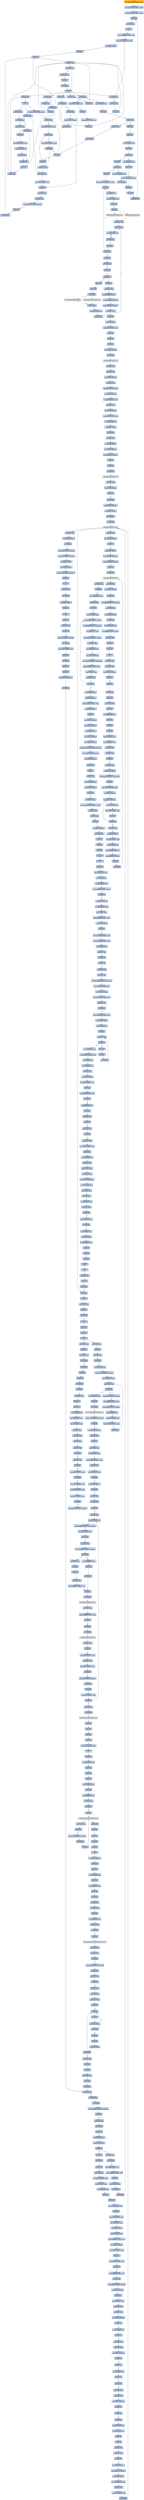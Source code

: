 digraph G {
node[shape=rectangle,style=filled,fillcolor=lightsteelblue,color=lightsteelblue]
bgcolor="transparent"
a0x0042c000movl_0x4001d0UINT32_ebx[label="start\nmovl $0x4001d0<UINT32>, %ebx",fillcolor="orange",color="lightgrey"];
a0x0042c005movl_0x401000UINT32_edi[label="0x0042c005\nmovl $0x401000<UINT32>, %edi"];
a0x0042c00amovl_0x424000UINT32_esi[label="0x0042c00a\nmovl $0x424000<UINT32>, %esi"];
a0x0042c00fpushl_ebx[label="0x0042c00f\npushl %ebx"];
a0x0042c010call_0x0042c01f[label="0x0042c010\ncall 0x0042c01f"];
a0x0042c01fcld_[label="0x0042c01f\ncld "];
a0x0042c020movb_0xffffff80UINT8_dl[label="0x0042c020\nmovb $0xffffff80<UINT8>, %dl"];
a0x0042c022movsb_ds_esi__es_edi_[label="0x0042c022\nmovsb %ds:(%esi), %es:(%edi)"];
a0x0042c023pushl_0x2UINT8[label="0x0042c023\npushl $0x2<UINT8>"];
a0x0042c025popl_ebx[label="0x0042c025\npopl %ebx"];
a0x0042c026call_esp_[label="0x0042c026\ncall (%esp)"];
a0x0042c015addb_dl_dl[label="0x0042c015\naddb %dl, %dl"];
a0x0042c017jne_0x0042c01e[label="0x0042c017\njne 0x0042c01e"];
a0x0042c019movb_esi__dl[label="0x0042c019\nmovb (%esi), %dl"];
a0x0042c01bincl_esi[label="0x0042c01b\nincl %esi"];
a0x0042c01cadcb_dl_dl[label="0x0042c01c\nadcb %dl, %dl"];
a0x0042c01eret[label="0x0042c01e\nret"];
a0x0042c029jae_0x0042c022[label="0x0042c029\njae 0x0042c022"];
a0x0042c02bxorl_ecx_ecx[label="0x0042c02b\nxorl %ecx, %ecx"];
a0x0042c02dcall_esp_[label="0x0042c02d\ncall (%esp)"];
a0x0042c030jae_0x0042c04a[label="0x0042c030\njae 0x0042c04a"];
a0x0042c032xorl_eax_eax[label="0x0042c032\nxorl %eax, %eax"];
a0x0042c034call_esp_[label="0x0042c034\ncall (%esp)"];
a0x0042c037jae_0x0042c05a[label="0x0042c037\njae 0x0042c05a"];
a0x0042c039movb_0x2UINT8_bl[label="0x0042c039\nmovb $0x2<UINT8>, %bl"];
a0x0042c03bincl_ecx[label="0x0042c03b\nincl %ecx"];
a0x0042c03cmovb_0x10UINT8_al[label="0x0042c03c\nmovb $0x10<UINT8>, %al"];
a0x0042c03ecall_esp_[label="0x0042c03e\ncall (%esp)"];
a0x0042c041adcb_al_al[label="0x0042c041\nadcb %al, %al"];
a0x0042c043jae_0x0042c03e[label="0x0042c043\njae 0x0042c03e"];
a0x0042c045jne_0x0042c086[label="0x0042c045\njne 0x0042c086"];
a0x0042c047stosb_al_es_edi_[label="0x0042c047\nstosb %al, %es:(%edi)"];
a0x0042c048jmp_0x0042c026[label="0x0042c048\njmp 0x0042c026"];
a0x0042c086pushl_esi[label="0x0042c086\npushl %esi"];
a0x0042c087movl_edi_esi[label="0x0042c087\nmovl %edi, %esi"];
a0x0042c089subl_eax_esi[label="0x0042c089\nsubl %eax, %esi"];
a0x0042c08brepz_movsb_ds_esi__es_edi_[label="0x0042c08b\nrepz movsb %ds:(%esi), %es:(%edi)"];
a0x0042c08dpopl_esi[label="0x0042c08d\npopl %esi"];
a0x0042c08ejmp_0x0042c026[label="0x0042c08e\njmp 0x0042c026"];
a0x0042c05alodsb_ds_esi__al[label="0x0042c05a\nlodsb %ds:(%esi), %al"];
a0x0042c05bshrl_eax[label="0x0042c05b\nshrl %eax"];
a0x0042c05dje_0x0042c0a0[label="0x0042c05d\nje 0x0042c0a0"];
a0x0042c05fadcl_ecx_ecx[label="0x0042c05f\nadcl %ecx, %ecx"];
a0x0042c061jmp_0x0042c07f[label="0x0042c061\njmp 0x0042c07f"];
a0x0042c07fincl_ecx[label="0x0042c07f\nincl %ecx"];
a0x0042c080incl_ecx[label="0x0042c080\nincl %ecx"];
a0x0042c081xchgl_eax_ebp[label="0x0042c081\nxchgl %eax, %ebp"];
a0x0042c082movl_ebp_eax[label="0x0042c082\nmovl %ebp, %eax"];
a0x0042c084movb_0x1UINT8_bl[label="0x0042c084\nmovb $0x1<UINT8>, %bl"];
a0x0042c04acall_0x0042c092[label="0x0042c04a\ncall 0x0042c092"];
a0x0042c092incl_ecx[label="0x0042c092\nincl %ecx"];
a0x0042c093call_0x4esp_[label="0x0042c093\ncall 0x4(%esp)"];
a0x0042c097adcl_ecx_ecx[label="0x0042c097\nadcl %ecx, %ecx"];
a0x0042c099call_0x4esp_[label="0x0042c099\ncall 0x4(%esp)"];
a0x0042c09djb_0x0042c093[label="0x0042c09d\njb 0x0042c093"];
a0x0042c09fret[label="0x0042c09f\nret"];
a0x0042c04fsubl_ebx_ecx[label="0x0042c04f\nsubl %ebx, %ecx"];
a0x0042c051jne_0x0042c063[label="0x0042c051\njne 0x0042c063"];
a0x0042c053call_0x0042c090[label="0x0042c053\ncall 0x0042c090"];
a0x0042c090xorl_ecx_ecx[label="0x0042c090\nxorl %ecx, %ecx"];
a0x0042c058jmp_0x0042c082[label="0x0042c058\njmp 0x0042c082"];
a0x0042c063xchgl_eax_ecx[label="0x0042c063\nxchgl %eax, %ecx"];
a0x0042c064decl_eax[label="0x0042c064\ndecl %eax"];
a0x0042c065shll_0x8UINT8_eax[label="0x0042c065\nshll $0x8<UINT8>, %eax"];
a0x0042c068lodsb_ds_esi__al[label="0x0042c068\nlodsb %ds:(%esi), %al"];
a0x0042c069call_0x0042c090[label="0x0042c069\ncall 0x0042c090"];
a0x0042c06ecmpl_0x7d00UINT32_eax[label="0x0042c06e\ncmpl $0x7d00<UINT32>, %eax"];
a0x0042c073jae_0x0042c07f[label="0x0042c073\njae 0x0042c07f"];
a0x0042c075cmpb_0x5UINT8_ah[label="0x0042c075\ncmpb $0x5<UINT8>, %ah"];
a0x0042c078jae_0x0042c080[label="0x0042c078\njae 0x0042c080"];
a0x0042c07acmpl_0x7fUINT8_eax[label="0x0042c07a\ncmpl $0x7f<UINT8>, %eax"];
a0x0042c07dja_0x0042c081[label="0x0042c07d\nja 0x0042c081"];
a0x0042c0a0popl_edi[label="0x0042c0a0\npopl %edi"];
a0x0042c0a1popl_ebx[label="0x0042c0a1\npopl %ebx"];
a0x0042c0a2movzwl_ebx__edi[label="0x0042c0a2\nmovzwl (%ebx), %edi"];
a0x0042c0a5decl_edi[label="0x0042c0a5\ndecl %edi"];
a0x0042c0a6je_0x0042c0b0[label="0x0042c0a6\nje 0x0042c0b0"];
a0x0042c0a8decl_edi[label="0x0042c0a8\ndecl %edi"];
a0x0042c0a9je_0x0042c0be[label="0x0042c0a9\nje 0x0042c0be"];
a0x0042c0abshll_0xcUINT8_edi[label="0x0042c0ab\nshll $0xc<UINT8>, %edi"];
a0x0042c0aejmp_0x0042c0b7[label="0x0042c0ae\njmp 0x0042c0b7"];
a0x0042c0b7incl_ebx[label="0x0042c0b7\nincl %ebx"];
a0x0042c0b8incl_ebx[label="0x0042c0b8\nincl %ebx"];
a0x0042c0b9jmp_0x0042c00f[label="0x0042c0b9\njmp 0x0042c00f"];
a0x0042c0b0movl_0x2ebx__edi[label="0x0042c0b0\nmovl 0x2(%ebx), %edi"];
a0x0042c0b3pushl_edi[label="0x0042c0b3\npushl %edi"];
a0x0042c0b4addl_0x4UINT8_ebx[label="0x0042c0b4\naddl $0x4<UINT8>, %ebx"];
a0x0042c0bepopl_edi[label="0x0042c0be\npopl %edi"];
a0x0042c0bfmovl_0x42c128UINT32_ebx[label="0x0042c0bf\nmovl $0x42c128<UINT32>, %ebx"];
a0x0042c0c4incl_edi[label="0x0042c0c4\nincl %edi"];
a0x0042c0c5movl_edi__esi[label="0x0042c0c5\nmovl (%edi), %esi"];
a0x0042c0c7scasl_es_edi__eax[label="0x0042c0c7\nscasl %es:(%edi), %eax"];
a0x0042c0c8pushl_edi[label="0x0042c0c8\npushl %edi"];
a0x0042c0c9call_ebx_[label="0x0042c0c9\ncall (%ebx)"];
LoadLibraryA_kernel32_dll[label="LoadLibraryA@kernel32.dll",fillcolor="lightgrey",color="lightgrey"];
a0x0042c0cbxchgl_eax_ebp[label="0x0042c0cb\nxchgl %eax, %ebp"];
a0x0042c0ccxorl_eax_eax[label="0x0042c0cc\nxorl %eax, %eax"];
a0x0042c0cescasb_es_edi__al[label="0x0042c0ce\nscasb %es:(%edi), %al"];
a0x0042c0cfjne_0x0042c0ce[label="0x0042c0cf\njne 0x0042c0ce"];
a0x0042c0d1decb_edi_[label="0x0042c0d1\ndecb (%edi)"];
a0x0042c0d3je_0x0042c0c4[label="0x0042c0d3\nje 0x0042c0c4"];
a0x0042c0d5decb_edi_[label="0x0042c0d5\ndecb (%edi)"];
a0x0042c0d7jne_0x0042c0df[label="0x0042c0d7\njne 0x0042c0df"];
a0x0042c0dfdecb_edi_[label="0x0042c0df\ndecb (%edi)"];
a0x0042c0e1je_0x00402138[label="0x0042c0e1\nje 0x00402138"];
a0x0042c0e7pushl_edi[label="0x0042c0e7\npushl %edi"];
a0x0042c0e8pushl_ebp[label="0x0042c0e8\npushl %ebp"];
a0x0042c0e9call_0x4ebx_[label="0x0042c0e9\ncall 0x4(%ebx)"];
GetProcAddress_kernel32_dll[label="GetProcAddress@kernel32.dll",fillcolor="lightgrey",color="lightgrey"];
a0x0042c0ecorl_eax_esi_[label="0x0042c0ec\norl %eax, (%esi)"];
a0x0042c0eelodsl_ds_esi__eax[label="0x0042c0ee\nlodsl %ds:(%esi), %eax"];
a0x0042c0efjne_0x0042c0cc[label="0x0042c0ef\njne 0x0042c0cc"];
GetProcAddress_KERNEL32_dll[label="GetProcAddress@KERNEL32.dll",fillcolor="lightgrey",color="lightgrey"];
LoadLibraryA_KERNEL32_dll[label="LoadLibraryA@KERNEL32.dll",fillcolor="lightgrey",color="lightgrey"];
a0x00402138pushl_ebp[label="0x00402138\npushl %ebp"];
a0x00402139movl_esp_ebp[label="0x00402139\nmovl %esp, %ebp"];
a0x0040213bpushl_0xffffffffUINT8[label="0x0040213b\npushl $0xffffffff<UINT8>"];
a0x0040213dpushl_0x406138UINT32[label="0x0040213d\npushl $0x406138<UINT32>"];
a0x00402142pushl_0x403fa4UINT32[label="0x00402142\npushl $0x403fa4<UINT32>"];
a0x00402147movl_fs_0_eax[label="0x00402147\nmovl %fs:0, %eax"];
a0x0040214dpushl_eax[label="0x0040214d\npushl %eax"];
a0x0040214emovl_esp_fs_0[label="0x0040214e\nmovl %esp, %fs:0"];
a0x00402155subl_0x10UINT8_esp[label="0x00402155\nsubl $0x10<UINT8>, %esp"];
a0x00402158pushl_ebx[label="0x00402158\npushl %ebx"];
a0x00402159pushl_esi[label="0x00402159\npushl %esi"];
a0x0040215apushl_edi[label="0x0040215a\npushl %edi"];
a0x0040215bmovl_esp__24ebp_[label="0x0040215b\nmovl %esp, -24(%ebp)"];
a0x0040215ecall_0x40609c[label="0x0040215e\ncall 0x40609c"];
GetVersion_KERNEL32_dll[label="GetVersion@KERNEL32.dll",fillcolor="lightgrey",color="lightgrey"];
a0x00402164xorl_edx_edx[label="0x00402164\nxorl %edx, %edx"];
a0x00402166movb_ah_dl[label="0x00402166\nmovb %ah, %dl"];
a0x00402168movl_edx_0x421e44[label="0x00402168\nmovl %edx, 0x421e44"];
a0x0040216emovl_eax_ecx[label="0x0040216e\nmovl %eax, %ecx"];
a0x00402170andl_0xffUINT32_ecx[label="0x00402170\nandl $0xff<UINT32>, %ecx"];
a0x00402176movl_ecx_0x421e40[label="0x00402176\nmovl %ecx, 0x421e40"];
a0x0040217cshll_0x8UINT8_ecx[label="0x0040217c\nshll $0x8<UINT8>, %ecx"];
a0x0040217faddl_edx_ecx[label="0x0040217f\naddl %edx, %ecx"];
a0x00402181movl_ecx_0x421e3c[label="0x00402181\nmovl %ecx, 0x421e3c"];
a0x00402187shrl_0x10UINT8_eax[label="0x00402187\nshrl $0x10<UINT8>, %eax"];
a0x0040218amovl_eax_0x421e38[label="0x0040218a\nmovl %eax, 0x421e38"];
a0x0040218fpushl_0x0UINT8[label="0x0040218f\npushl $0x0<UINT8>"];
a0x00402191call_0x402d06[label="0x00402191\ncall 0x402d06"];
a0x00402d06xorl_eax_eax[label="0x00402d06\nxorl %eax, %eax"];
a0x00402d08pushl_0x0UINT8[label="0x00402d08\npushl $0x0<UINT8>"];
a0x00402d0acmpl_eax_0x8esp_[label="0x00402d0a\ncmpl %eax, 0x8(%esp)"];
a0x00402d0epushl_0x1000UINT32[label="0x00402d0e\npushl $0x1000<UINT32>"];
a0x00402d13sete_al[label="0x00402d13\nsete %al"];
a0x00402d16pushl_eax[label="0x00402d16\npushl %eax"];
a0x00402d17call_0x4060a8[label="0x00402d17\ncall 0x4060a8"];
HeapCreate_KERNEL32_dll[label="HeapCreate@KERNEL32.dll",fillcolor="lightgrey",color="lightgrey"];
a0x00402d1dtestl_eax_eax[label="0x00402d1d\ntestl %eax, %eax"];
a0x00402d1fmovl_eax_0x42220c[label="0x00402d1f\nmovl %eax, 0x42220c"];
a0x00402d24je_0x402d3b[label="0x00402d24\nje 0x402d3b"];
a0x00402d26call_0x402d42[label="0x00402d26\ncall 0x402d42"];
a0x00402d42pushl_0x140UINT32[label="0x00402d42\npushl $0x140<UINT32>"];
a0x00402d47pushl_0x0UINT8[label="0x00402d47\npushl $0x0<UINT8>"];
a0x00402d49pushl_0x42220c[label="0x00402d49\npushl 0x42220c"];
a0x00402d4fcall_0x406094[label="0x00402d4f\ncall 0x406094"];
HeapAlloc_KERNEL32_dll[label="HeapAlloc@KERNEL32.dll",fillcolor="lightgrey",color="lightgrey"];
a0x00402d55testl_eax_eax[label="0x00402d55\ntestl %eax, %eax"];
a0x00402d57movl_eax_0x422208[label="0x00402d57\nmovl %eax, 0x422208"];
a0x00402d5cjne_0x402d5f[label="0x00402d5c\njne 0x402d5f"];
a0x00402d5fandl_0x0UINT8_0x422200[label="0x00402d5f\nandl $0x0<UINT8>, 0x422200"];
a0x00402d66andl_0x0UINT8_0x422204[label="0x00402d66\nandl $0x0<UINT8>, 0x422204"];
a0x00402d6dpushl_0x1UINT8[label="0x00402d6d\npushl $0x1<UINT8>"];
a0x00402d6fmovl_eax_0x4221fc[label="0x00402d6f\nmovl %eax, 0x4221fc"];
a0x00402d74movl_0x10UINT32_0x4221f4[label="0x00402d74\nmovl $0x10<UINT32>, 0x4221f4"];
a0x00402d7epopl_eax[label="0x00402d7e\npopl %eax"];
a0x00402d7fret[label="0x00402d7f\nret"];
a0x00402d2btestl_eax_eax[label="0x00402d2b\ntestl %eax, %eax"];
a0x00402d2djne_0x402d3e[label="0x00402d2d\njne 0x402d3e"];
a0x00402d3epushl_0x1UINT8[label="0x00402d3e\npushl $0x1<UINT8>"];
a0x00402d40popl_eax[label="0x00402d40\npopl %eax"];
a0x00402d41ret[label="0x00402d41\nret"];
a0x00402196popl_ecx[label="0x00402196\npopl %ecx"];
a0x00402197testl_eax_eax[label="0x00402197\ntestl %eax, %eax"];
a0x00402199jne_0x4021a3[label="0x00402199\njne 0x4021a3"];
a0x004021a3andl_0x0UINT8__4ebp_[label="0x004021a3\nandl $0x0<UINT8>, -4(%ebp)"];
a0x004021a7call_0x403d00[label="0x004021a7\ncall 0x403d00"];
a0x00403d00subl_0x44UINT8_esp[label="0x00403d00\nsubl $0x44<UINT8>, %esp"];
a0x00403d03pushl_ebx[label="0x00403d03\npushl %ebx"];
a0x00403d04pushl_ebp[label="0x00403d04\npushl %ebp"];
a0x00403d05pushl_esi[label="0x00403d05\npushl %esi"];
a0x00403d06pushl_edi[label="0x00403d06\npushl %edi"];
a0x00403d07pushl_0x100UINT32[label="0x00403d07\npushl $0x100<UINT32>"];
a0x00403d0ccall_0x402078[label="0x00403d0c\ncall 0x402078"];
a0x00402078pushl_0x421e24[label="0x00402078\npushl 0x421e24"];
a0x0040207epushl_0x8esp_[label="0x0040207e\npushl 0x8(%esp)"];
a0x00402082call_0x40208a[label="0x00402082\ncall 0x40208a"];
a0x0040208acmpl_0xffffffe0UINT8_0x4esp_[label="0x0040208a\ncmpl $0xffffffe0<UINT8>, 0x4(%esp)"];
a0x0040208fja_0x4020b3[label="0x0040208f\nja 0x4020b3"];
a0x00402091pushl_0x4esp_[label="0x00402091\npushl 0x4(%esp)"];
a0x00402095call_0x4020b6[label="0x00402095\ncall 0x4020b6"];
a0x004020b6pushl_esi[label="0x004020b6\npushl %esi"];
a0x004020b7movl_0x8esp__esi[label="0x004020b7\nmovl 0x8(%esp), %esi"];
a0x004020bbcmpl_0x42192c_esi[label="0x004020bb\ncmpl 0x42192c, %esi"];
a0x004020c1ja_0x4020ce[label="0x004020c1\nja 0x4020ce"];
a0x004020c3pushl_esi[label="0x004020c3\npushl %esi"];
a0x004020c4call_0x4030d6[label="0x004020c4\ncall 0x4030d6"];
a0x004030d6pushl_ebp[label="0x004030d6\npushl %ebp"];
a0x004030d7movl_esp_ebp[label="0x004030d7\nmovl %esp, %ebp"];
a0x004030d9subl_0x14UINT8_esp[label="0x004030d9\nsubl $0x14<UINT8>, %esp"];
a0x004030dcmovl_0x422204_eax[label="0x004030dc\nmovl 0x422204, %eax"];
a0x004030e1movl_0x422208_edx[label="0x004030e1\nmovl 0x422208, %edx"];
a0x004030e7pushl_ebx[label="0x004030e7\npushl %ebx"];
a0x004030e8pushl_esi[label="0x004030e8\npushl %esi"];
a0x004030e9leal_eaxeax4__eax[label="0x004030e9\nleal (%eax,%eax,4), %eax"];
a0x004030ecpushl_edi[label="0x004030ec\npushl %edi"];
a0x004030edleal_edxeax4__edi[label="0x004030ed\nleal (%edx,%eax,4), %edi"];
a0x004030f0movl_0x8ebp__eax[label="0x004030f0\nmovl 0x8(%ebp), %eax"];
a0x004030f3movl_edi__4ebp_[label="0x004030f3\nmovl %edi, -4(%ebp)"];
a0x004030f6leal_0x17eax__ecx[label="0x004030f6\nleal 0x17(%eax), %ecx"];
a0x004030f9andl_0xfffffff0UINT8_ecx[label="0x004030f9\nandl $0xfffffff0<UINT8>, %ecx"];
a0x004030fcmovl_ecx__16ebp_[label="0x004030fc\nmovl %ecx, -16(%ebp)"];
a0x004030ffsarl_0x4UINT8_ecx[label="0x004030ff\nsarl $0x4<UINT8>, %ecx"];
a0x00403102decl_ecx[label="0x00403102\ndecl %ecx"];
a0x00403103cmpl_0x20UINT8_ecx[label="0x00403103\ncmpl $0x20<UINT8>, %ecx"];
a0x00403106jnl_0x403116[label="0x00403106\njnl 0x403116"];
a0x00403108orl_0xffffffffUINT8_esi[label="0x00403108\norl $0xffffffff<UINT8>, %esi"];
a0x0040310bshrl_cl_esi[label="0x0040310b\nshrl %cl, %esi"];
a0x0040310dorl_0xffffffffUINT8__8ebp_[label="0x0040310d\norl $0xffffffff<UINT8>, -8(%ebp)"];
a0x00403111movl_esi__12ebp_[label="0x00403111\nmovl %esi, -12(%ebp)"];
a0x00403114jmp_0x403126[label="0x00403114\njmp 0x403126"];
a0x00403126movl_0x4221fc_eax[label="0x00403126\nmovl 0x4221fc, %eax"];
a0x0040312bmovl_eax_ebx[label="0x0040312b\nmovl %eax, %ebx"];
a0x0040312dcmpl_edi_ebx[label="0x0040312d\ncmpl %edi, %ebx"];
a0x0040312fmovl_ebx_0x8ebp_[label="0x0040312f\nmovl %ebx, 0x8(%ebp)"];
a0x00403132jae_0x40314d[label="0x00403132\njae 0x40314d"];
a0x0040314dcmpl__4ebp__ebx[label="0x0040314d\ncmpl -4(%ebp), %ebx"];
a0x00403150jne_0x4031cb[label="0x00403150\njne 0x4031cb"];
a0x00403152movl_edx_ebx[label="0x00403152\nmovl %edx, %ebx"];
a0x00403154cmpl_eax_ebx[label="0x00403154\ncmpl %eax, %ebx"];
a0x00403156movl_ebx_0x8ebp_[label="0x00403156\nmovl %ebx, 0x8(%ebp)"];
a0x00403159jae_0x403170[label="0x00403159\njae 0x403170"];
a0x00403170jne_0x4031cb[label="0x00403170\njne 0x4031cb"];
a0x00403172cmpl__4ebp__ebx[label="0x00403172\ncmpl -4(%ebp), %ebx"];
a0x00403175jae_0x403188[label="0x00403175\njae 0x403188"];
a0x00403188jne_0x4031b0[label="0x00403188\njne 0x4031b0"];
a0x0040318amovl_edx_ebx[label="0x0040318a\nmovl %edx, %ebx"];
a0x0040318ccmpl_eax_ebx[label="0x0040318c\ncmpl %eax, %ebx"];
a0x0040318emovl_ebx_0x8ebp_[label="0x0040318e\nmovl %ebx, 0x8(%ebp)"];
a0x00403191jae_0x4031a0[label="0x00403191\njae 0x4031a0"];
a0x004031a0jne_0x4031b0[label="0x004031a0\njne 0x4031b0"];
a0x004031a2call_0x4033df[label="0x004031a2\ncall 0x4033df"];
a0x004033dfmovl_0x422204_eax[label="0x004033df\nmovl 0x422204, %eax"];
a0x004033e4movl_0x4221f4_ecx[label="0x004033e4\nmovl 0x4221f4, %ecx"];
a0x004033eapushl_esi[label="0x004033ea\npushl %esi"];
a0x004033ebpushl_edi[label="0x004033eb\npushl %edi"];
a0x004033ecxorl_edi_edi[label="0x004033ec\nxorl %edi, %edi"];
a0x004033eecmpl_ecx_eax[label="0x004033ee\ncmpl %ecx, %eax"];
a0x004033f0jne_0x403422[label="0x004033f0\njne 0x403422"];
a0x00403422movl_0x422208_ecx[label="0x00403422\nmovl 0x422208, %ecx"];
a0x00403428pushl_0x41c4UINT32[label="0x00403428\npushl $0x41c4<UINT32>"];
a0x0040342dpushl_0x8UINT8[label="0x0040342d\npushl $0x8<UINT8>"];
a0x0040342fleal_eaxeax4__eax[label="0x0040342f\nleal (%eax,%eax,4), %eax"];
a0x00403432pushl_0x42220c[label="0x00403432\npushl 0x42220c"];
a0x00403438leal_ecxeax4__esi[label="0x00403438\nleal (%ecx,%eax,4), %esi"];
a0x0040343bcall_0x406094[label="0x0040343b\ncall 0x406094"];
a0x00403441cmpl_edi_eax[label="0x00403441\ncmpl %edi, %eax"];
a0x00403443movl_eax_0x10esi_[label="0x00403443\nmovl %eax, 0x10(%esi)"];
a0x00403446je_0x403472[label="0x00403446\nje 0x403472"];
a0x00403448pushl_0x4UINT8[label="0x00403448\npushl $0x4<UINT8>"];
a0x0040344apushl_0x2000UINT32[label="0x0040344a\npushl $0x2000<UINT32>"];
a0x0040344fpushl_0x100000UINT32[label="0x0040344f\npushl $0x100000<UINT32>"];
a0x00403454pushl_edi[label="0x00403454\npushl %edi"];
a0x00403455call_0x4060b0[label="0x00403455\ncall 0x4060b0"];
VirtualAlloc_KERNEL32_dll[label="VirtualAlloc@KERNEL32.dll",fillcolor="lightgrey",color="lightgrey"];
a0x0040345bcmpl_edi_eax[label="0x0040345b\ncmpl %edi, %eax"];
a0x0040345dmovl_eax_0xcesi_[label="0x0040345d\nmovl %eax, 0xc(%esi)"];
a0x00403460jne_0x403476[label="0x00403460\njne 0x403476"];
a0x00403476orl_0xffffffffUINT8_0x8esi_[label="0x00403476\norl $0xffffffff<UINT8>, 0x8(%esi)"];
a0x0040347amovl_edi_esi_[label="0x0040347a\nmovl %edi, (%esi)"];
a0x0040347cmovl_edi_0x4esi_[label="0x0040347c\nmovl %edi, 0x4(%esi)"];
a0x0040347fincl_0x422204[label="0x0040347f\nincl 0x422204"];
a0x00403485movl_0x10esi__eax[label="0x00403485\nmovl 0x10(%esi), %eax"];
a0x00403488orl_0xffffffffUINT8_eax_[label="0x00403488\norl $0xffffffff<UINT8>, (%eax)"];
a0x0040348bmovl_esi_eax[label="0x0040348b\nmovl %esi, %eax"];
a0x0040348dpopl_edi[label="0x0040348d\npopl %edi"];
a0x0040348epopl_esi[label="0x0040348e\npopl %esi"];
a0x0040348fret[label="0x0040348f\nret"];
a0x004031a7movl_eax_ebx[label="0x004031a7\nmovl %eax, %ebx"];
a0x004031a9testl_ebx_ebx[label="0x004031a9\ntestl %ebx, %ebx"];
a0x004031abmovl_ebx_0x8ebp_[label="0x004031ab\nmovl %ebx, 0x8(%ebp)"];
a0x004031aeje_0x4031c4[label="0x004031ae\nje 0x4031c4"];
a0x004031b0pushl_ebx[label="0x004031b0\npushl %ebx"];
a0x004031b1call_0x403490[label="0x004031b1\ncall 0x403490"];
a0x00403490pushl_ebp[label="0x00403490\npushl %ebp"];
a0x00403491movl_esp_ebp[label="0x00403491\nmovl %esp, %ebp"];
a0x00403493pushl_ecx[label="0x00403493\npushl %ecx"];
a0x00403494movl_0x8ebp__ecx[label="0x00403494\nmovl 0x8(%ebp), %ecx"];
a0x00403497pushl_ebx[label="0x00403497\npushl %ebx"];
a0x00403498pushl_esi[label="0x00403498\npushl %esi"];
a0x00403499pushl_edi[label="0x00403499\npushl %edi"];
a0x0040349amovl_0x10ecx__esi[label="0x0040349a\nmovl 0x10(%ecx), %esi"];
a0x0040349dmovl_0x8ecx__eax[label="0x0040349d\nmovl 0x8(%ecx), %eax"];
a0x004034a0xorl_ebx_ebx[label="0x004034a0\nxorl %ebx, %ebx"];
a0x004034a2testl_eax_eax[label="0x004034a2\ntestl %eax, %eax"];
a0x004034a4jl_0x4034ab[label="0x004034a4\njl 0x4034ab"];
a0x004034abmovl_ebx_eax[label="0x004034ab\nmovl %ebx, %eax"];
a0x004034adpushl_0x3fUINT8[label="0x004034ad\npushl $0x3f<UINT8>"];
a0x004034afimull_0x204UINT32_eax_eax[label="0x004034af\nimull $0x204<UINT32>, %eax, %eax"];
a0x004034b5popl_edx[label="0x004034b5\npopl %edx"];
a0x004034b6leal_0x144eaxesi__eax[label="0x004034b6\nleal 0x144(%eax,%esi), %eax"];
a0x004034bdmovl_eax__4ebp_[label="0x004034bd\nmovl %eax, -4(%ebp)"];
a0x004034c0movl_eax_0x8eax_[label="0x004034c0\nmovl %eax, 0x8(%eax)"];
a0x004034c3movl_eax_0x4eax_[label="0x004034c3\nmovl %eax, 0x4(%eax)"];
a0x004034c6addl_0x8UINT8_eax[label="0x004034c6\naddl $0x8<UINT8>, %eax"];
a0x004034c9decl_edx[label="0x004034c9\ndecl %edx"];
a0x004034cajne_0x4034c0[label="0x004034ca\njne 0x4034c0"];
a0x004034ccmovl_ebx_edi[label="0x004034cc\nmovl %ebx, %edi"];
a0x004034cepushl_0x4UINT8[label="0x004034ce\npushl $0x4<UINT8>"];
a0x004034d0shll_0xfUINT8_edi[label="0x004034d0\nshll $0xf<UINT8>, %edi"];
a0x004034d3addl_0xcecx__edi[label="0x004034d3\naddl 0xc(%ecx), %edi"];
a0x004034d6pushl_0x1000UINT32[label="0x004034d6\npushl $0x1000<UINT32>"];
a0x004034dbpushl_0x8000UINT32[label="0x004034db\npushl $0x8000<UINT32>"];
a0x004034e0pushl_edi[label="0x004034e0\npushl %edi"];
a0x004034e1call_0x4060b0[label="0x004034e1\ncall 0x4060b0"];
a0x004034e7testl_eax_eax[label="0x004034e7\ntestl %eax, %eax"];
a0x004034e9jne_0x4034f3[label="0x004034e9\njne 0x4034f3"];
a0x004034f3leal_0x7000edi__edx[label="0x004034f3\nleal 0x7000(%edi), %edx"];
a0x004034f9cmpl_edx_edi[label="0x004034f9\ncmpl %edx, %edi"];
a0x004034fbja_0x403539[label="0x004034fb\nja 0x403539"];
a0x004034fdleal_0x10edi__eax[label="0x004034fd\nleal 0x10(%edi), %eax"];
a0x00403500orl_0xffffffffUINT8__8eax_[label="0x00403500\norl $0xffffffff<UINT8>, -8(%eax)"];
a0x00403504orl_0xffffffffUINT8_0xfeceax_[label="0x00403504\norl $0xffffffff<UINT8>, 0xfec(%eax)"];
a0x0040350bleal_0xffceax__ecx[label="0x0040350b\nleal 0xffc(%eax), %ecx"];
a0x00403511movl_0xff0UINT32__4eax_[label="0x00403511\nmovl $0xff0<UINT32>, -4(%eax)"];
a0x00403518movl_ecx_eax_[label="0x00403518\nmovl %ecx, (%eax)"];
a0x0040351aleal__4100eax__ecx[label="0x0040351a\nleal -4100(%eax), %ecx"];
a0x00403520movl_ecx_0x4eax_[label="0x00403520\nmovl %ecx, 0x4(%eax)"];
a0x00403523movl_0xff0UINT32_0xfe8eax_[label="0x00403523\nmovl $0xff0<UINT32>, 0xfe8(%eax)"];
a0x0040352daddl_0x1000UINT32_eax[label="0x0040352d\naddl $0x1000<UINT32>, %eax"];
a0x00403532leal__16eax__ecx[label="0x00403532\nleal -16(%eax), %ecx"];
a0x00403535cmpl_edx_ecx[label="0x00403535\ncmpl %edx, %ecx"];
a0x00403537jbe_0x403500[label="0x00403537\njbe 0x403500"];
a0x00403539movl__4ebp__eax[label="0x00403539\nmovl -4(%ebp), %eax"];
a0x0040353cleal_0xcedi__ecx[label="0x0040353c\nleal 0xc(%edi), %ecx"];
a0x0040353faddl_0x1f8UINT32_eax[label="0x0040353f\naddl $0x1f8<UINT32>, %eax"];
a0x00403544pushl_0x1UINT8[label="0x00403544\npushl $0x1<UINT8>"];
a0x00403546popl_edi[label="0x00403546\npopl %edi"];
a0x00403547movl_ecx_0x4eax_[label="0x00403547\nmovl %ecx, 0x4(%eax)"];
a0x0040354amovl_eax_0x8ecx_[label="0x0040354a\nmovl %eax, 0x8(%ecx)"];
a0x0040354dleal_0xcedx__ecx[label="0x0040354d\nleal 0xc(%edx), %ecx"];
a0x00403550movl_ecx_0x8eax_[label="0x00403550\nmovl %ecx, 0x8(%eax)"];
a0x00403553movl_eax_0x4ecx_[label="0x00403553\nmovl %eax, 0x4(%ecx)"];
a0x00403556andl_0x0UINT8_0x44esiebx4_[label="0x00403556\nandl $0x0<UINT8>, 0x44(%esi,%ebx,4)"];
a0x0040355bmovl_edi_0xc4esiebx4_[label="0x0040355b\nmovl %edi, 0xc4(%esi,%ebx,4)"];
a0x00403562movb_0x43esi__al[label="0x00403562\nmovb 0x43(%esi), %al"];
a0x00403565movb_al_cl[label="0x00403565\nmovb %al, %cl"];
a0x00403567incb_cl[label="0x00403567\nincb %cl"];
a0x00403569testb_al_al[label="0x00403569\ntestb %al, %al"];
a0x0040356bmovl_0x8ebp__eax[label="0x0040356b\nmovl 0x8(%ebp), %eax"];
a0x0040356emovb_cl_0x43esi_[label="0x0040356e\nmovb %cl, 0x43(%esi)"];
a0x00403571jne_0x403576[label="0x00403571\njne 0x403576"];
a0x00403573orl_edi_0x4eax_[label="0x00403573\norl %edi, 0x4(%eax)"];
a0x00403576movl_0x80000000UINT32_edx[label="0x00403576\nmovl $0x80000000<UINT32>, %edx"];
a0x0040357bmovl_ebx_ecx[label="0x0040357b\nmovl %ebx, %ecx"];
a0x0040357dshrl_cl_edx[label="0x0040357d\nshrl %cl, %edx"];
a0x0040357fnotl_edx[label="0x0040357f\nnotl %edx"];
a0x00403581andl_edx_0x8eax_[label="0x00403581\nandl %edx, 0x8(%eax)"];
a0x00403584movl_ebx_eax[label="0x00403584\nmovl %ebx, %eax"];
a0x00403586popl_edi[label="0x00403586\npopl %edi"];
a0x00403587popl_esi[label="0x00403587\npopl %esi"];
a0x00403588popl_ebx[label="0x00403588\npopl %ebx"];
a0x00403589leave_[label="0x00403589\nleave "];
a0x0040358aret[label="0x0040358a\nret"];
a0x004031b6popl_ecx[label="0x004031b6\npopl %ecx"];
a0x004031b7movl_0x10ebx__ecx[label="0x004031b7\nmovl 0x10(%ebx), %ecx"];
a0x004031bamovl_eax_ecx_[label="0x004031ba\nmovl %eax, (%ecx)"];
a0x004031bcmovl_0x10ebx__eax[label="0x004031bc\nmovl 0x10(%ebx), %eax"];
a0x004031bfcmpl_0xffffffffUINT8_eax_[label="0x004031bf\ncmpl $0xffffffff<UINT8>, (%eax)"];
a0x004031c2jne_0x4031cb[label="0x004031c2\njne 0x4031cb"];
a0x004031cbmovl_ebx_0x4221fc[label="0x004031cb\nmovl %ebx, 0x4221fc"];
a0x004031d1movl_0x10ebx__eax[label="0x004031d1\nmovl 0x10(%ebx), %eax"];
a0x004031d4movl_eax__edx[label="0x004031d4\nmovl (%eax), %edx"];
a0x004031d6cmpl_0xffffffffUINT8_edx[label="0x004031d6\ncmpl $0xffffffff<UINT8>, %edx"];
a0x004031d9movl_edx__4ebp_[label="0x004031d9\nmovl %edx, -4(%ebp)"];
a0x004031dcje_0x4031f2[label="0x004031dc\nje 0x4031f2"];
a0x004031demovl_0xc4eaxedx4__ecx[label="0x004031de\nmovl 0xc4(%eax,%edx,4), %ecx"];
a0x004031e5movl_0x44eaxedx4__edi[label="0x004031e5\nmovl 0x44(%eax,%edx,4), %edi"];
a0x004031e9andl__8ebp__ecx[label="0x004031e9\nandl -8(%ebp), %ecx"];
a0x004031ecandl_esi_edi[label="0x004031ec\nandl %esi, %edi"];
a0x004031eeorl_edi_ecx[label="0x004031ee\norl %edi, %ecx"];
a0x004031f0jne_0x403229[label="0x004031f0\njne 0x403229"];
a0x00403229movl_edx_ecx[label="0x00403229\nmovl %edx, %ecx"];
a0x0040322bxorl_edi_edi[label="0x0040322b\nxorl %edi, %edi"];
a0x0040322dimull_0x204UINT32_ecx_ecx[label="0x0040322d\nimull $0x204<UINT32>, %ecx, %ecx"];
a0x00403233leal_0x144ecxeax__ecx[label="0x00403233\nleal 0x144(%ecx,%eax), %ecx"];
a0x0040323amovl_ecx__12ebp_[label="0x0040323a\nmovl %ecx, -12(%ebp)"];
a0x0040323dmovl_0x44eaxedx4__ecx[label="0x0040323d\nmovl 0x44(%eax,%edx,4), %ecx"];
a0x00403241andl_esi_ecx[label="0x00403241\nandl %esi, %ecx"];
a0x00403243jne_0x403252[label="0x00403243\njne 0x403252"];
a0x00403245movl_0xc4eaxedx4__ecx[label="0x00403245\nmovl 0xc4(%eax,%edx,4), %ecx"];
a0x0040324cpushl_0x20UINT8[label="0x0040324c\npushl $0x20<UINT8>"];
a0x0040324eandl__8ebp__ecx[label="0x0040324e\nandl -8(%ebp), %ecx"];
a0x00403251popl_edi[label="0x00403251\npopl %edi"];
a0x00403252testl_ecx_ecx[label="0x00403252\ntestl %ecx, %ecx"];
a0x00403254jl_0x40325b[label="0x00403254\njl 0x40325b"];
a0x00403256shll_ecx[label="0x00403256\nshll %ecx"];
a0x00403258incl_edi[label="0x00403258\nincl %edi"];
a0x00403259jmp_0x403252[label="0x00403259\njmp 0x403252"];
a0x0040325bmovl__12ebp__ecx[label="0x0040325b\nmovl -12(%ebp), %ecx"];
a0x0040325emovl_0x4ecxedi8__edx[label="0x0040325e\nmovl 0x4(%ecx,%edi,8), %edx"];
a0x00403262movl_edx__ecx[label="0x00403262\nmovl (%edx), %ecx"];
a0x00403264subl__16ebp__ecx[label="0x00403264\nsubl -16(%ebp), %ecx"];
a0x00403267movl_ecx_esi[label="0x00403267\nmovl %ecx, %esi"];
a0x00403269movl_ecx__8ebp_[label="0x00403269\nmovl %ecx, -8(%ebp)"];
a0x0040326csarl_0x4UINT8_esi[label="0x0040326c\nsarl $0x4<UINT8>, %esi"];
a0x0040326fdecl_esi[label="0x0040326f\ndecl %esi"];
a0x00403270cmpl_0x3fUINT8_esi[label="0x00403270\ncmpl $0x3f<UINT8>, %esi"];
a0x00403273jle_0x403278[label="0x00403273\njle 0x403278"];
a0x00403275pushl_0x3fUINT8[label="0x00403275\npushl $0x3f<UINT8>"];
a0x00403277popl_esi[label="0x00403277\npopl %esi"];
a0x00403278cmpl_edi_esi[label="0x00403278\ncmpl %edi, %esi"];
a0x0040327aje_0x40338d[label="0x0040327a\nje 0x40338d"];
a0x0040338dtestl_ecx_ecx[label="0x0040338d\ntestl %ecx, %ecx"];
a0x0040338fje_0x40339c[label="0x0040338f\nje 0x40339c"];
a0x00403391movl_ecx_edx_[label="0x00403391\nmovl %ecx, (%edx)"];
a0x00403393movl_ecx__4ecxedx_[label="0x00403393\nmovl %ecx, -4(%ecx,%edx)"];
a0x00403397jmp_0x40339c[label="0x00403397\njmp 0x40339c"];
a0x0040339cmovl__16ebp__esi[label="0x0040339c\nmovl -16(%ebp), %esi"];
a0x0040339faddl_ecx_edx[label="0x0040339f\naddl %ecx, %edx"];
a0x004033a1leal_0x1esi__ecx[label="0x004033a1\nleal 0x1(%esi), %ecx"];
a0x004033a4movl_ecx_edx_[label="0x004033a4\nmovl %ecx, (%edx)"];
a0x004033a6movl_ecx__4edxesi_[label="0x004033a6\nmovl %ecx, -4(%edx,%esi)"];
a0x004033aamovl__12ebp__esi[label="0x004033aa\nmovl -12(%ebp), %esi"];
a0x004033admovl_esi__ecx[label="0x004033ad\nmovl (%esi), %ecx"];
a0x004033aftestl_ecx_ecx[label="0x004033af\ntestl %ecx, %ecx"];
a0x004033b1leal_0x1ecx__edi[label="0x004033b1\nleal 0x1(%ecx), %edi"];
a0x004033b4movl_edi_esi_[label="0x004033b4\nmovl %edi, (%esi)"];
a0x004033b6jne_0x4033d2[label="0x004033b6\njne 0x4033d2"];
a0x004033b8cmpl_0x422200_ebx[label="0x004033b8\ncmpl 0x422200, %ebx"];
a0x004033bejne_0x4033d2[label="0x004033be\njne 0x4033d2"];
a0x004033d2movl__4ebp__ecx[label="0x004033d2\nmovl -4(%ebp), %ecx"];
a0x004033d5movl_ecx_eax_[label="0x004033d5\nmovl %ecx, (%eax)"];
a0x004033d7leal_0x4edx__eax[label="0x004033d7\nleal 0x4(%edx), %eax"];
a0x004033dapopl_edi[label="0x004033da\npopl %edi"];
a0x004033dbpopl_esi[label="0x004033db\npopl %esi"];
a0x004033dcpopl_ebx[label="0x004033dc\npopl %ebx"];
a0x004033ddleave_[label="0x004033dd\nleave "];
a0x004033deret[label="0x004033de\nret"];
a0x004020c9testl_eax_eax[label="0x004020c9\ntestl %eax, %eax"];
a0x004020cbpopl_ecx[label="0x004020cb\npopl %ecx"];
a0x004020ccjne_0x4020ea[label="0x004020cc\njne 0x4020ea"];
a0x004020eapopl_esi[label="0x004020ea\npopl %esi"];
a0x004020ebret[label="0x004020eb\nret"];
a0x0040209atestl_eax_eax[label="0x0040209a\ntestl %eax, %eax"];
a0x0040209cpopl_ecx[label="0x0040209c\npopl %ecx"];
a0x0040209djne_0x4020b5[label="0x0040209d\njne 0x4020b5"];
a0x004020b5ret[label="0x004020b5\nret"];
a0x00402087popl_ecx[label="0x00402087\npopl %ecx"];
a0x00402088popl_ecx[label="0x00402088\npopl %ecx"];
a0x00402089ret[label="0x00402089\nret"];
a0x00403d11movl_eax_esi[label="0x00403d11\nmovl %eax, %esi"];
a0x00403d13popl_ecx[label="0x00403d13\npopl %ecx"];
a0x00403d14testl_esi_esi[label="0x00403d14\ntestl %esi, %esi"];
a0x00403d16jne_0x403d20[label="0x00403d16\njne 0x403d20"];
a0x00403d20movl_esi_0x4220e0[label="0x00403d20\nmovl %esi, 0x4220e0"];
a0x00403d26movl_0x20UINT32_0x4221e0[label="0x00403d26\nmovl $0x20<UINT32>, 0x4221e0"];
a0x00403d30leal_0x100esi__eax[label="0x00403d30\nleal 0x100(%esi), %eax"];
a0x00403d36cmpl_eax_esi[label="0x00403d36\ncmpl %eax, %esi"];
a0x00403d38jae_0x403d54[label="0x00403d38\njae 0x403d54"];
a0x00403d3aandb_0x0UINT8_0x4esi_[label="0x00403d3a\nandb $0x0<UINT8>, 0x4(%esi)"];
a0x00403d3eorl_0xffffffffUINT8_esi_[label="0x00403d3e\norl $0xffffffff<UINT8>, (%esi)"];
a0x00403d41movb_0xaUINT8_0x5esi_[label="0x00403d41\nmovb $0xa<UINT8>, 0x5(%esi)"];
a0x00403d45movl_0x4220e0_eax[label="0x00403d45\nmovl 0x4220e0, %eax"];
a0x00403d4aaddl_0x8UINT8_esi[label="0x00403d4a\naddl $0x8<UINT8>, %esi"];
a0x00403d4daddl_0x100UINT32_eax[label="0x00403d4d\naddl $0x100<UINT32>, %eax"];
a0x00403d52jmp_0x403d36[label="0x00403d52\njmp 0x403d36"];
a0x00403d54leal_0x10esp__eax[label="0x00403d54\nleal 0x10(%esp), %eax"];
a0x00403d58pushl_eax[label="0x00403d58\npushl %eax"];
a0x00403d59call_0x4060f0[label="0x00403d59\ncall 0x4060f0"];
GetStartupInfoA_KERNEL32_dll[label="GetStartupInfoA@KERNEL32.dll",fillcolor="lightgrey",color="lightgrey"];
a0x00403d5fcmpw_0x0UINT8_0x42esp_[label="0x00403d5f\ncmpw $0x0<UINT8>, 0x42(%esp)"];
a0x00403d65je_0x403e30[label="0x00403d65\nje 0x403e30"];
a0x00403d6bmovl_0x44esp__eax[label="0x00403d6b\nmovl 0x44(%esp), %eax"];
a0x00403d6ftestl_eax_eax[label="0x00403d6f\ntestl %eax, %eax"];
a0x00403d71je_0x403e30[label="0x00403d71\nje 0x403e30"];
a0x00403d77movl_eax__esi[label="0x00403d77\nmovl (%eax), %esi"];
a0x00403d79leal_0x4eax__ebp[label="0x00403d79\nleal 0x4(%eax), %ebp"];
a0x00403d7cmovl_0x800UINT32_eax[label="0x00403d7c\nmovl $0x800<UINT32>, %eax"];
a0x00403d81cmpl_eax_esi[label="0x00403d81\ncmpl %eax, %esi"];
a0x00403d83leal_esiebp__ebx[label="0x00403d83\nleal (%esi,%ebp), %ebx"];
a0x00403d86jl_0x403d8a[label="0x00403d86\njl 0x403d8a"];
a0x00403d8acmpl_esi_0x4221e0[label="0x00403d8a\ncmpl %esi, 0x4221e0"];
a0x00403d90jnl_0x403de4[label="0x00403d90\njnl 0x403de4"];
a0x00403de4xorl_edi_edi[label="0x00403de4\nxorl %edi, %edi"];
a0x00403de6testl_esi_esi[label="0x00403de6\ntestl %esi, %esi"];
a0x00403de8jle_0x403e30[label="0x00403de8\njle 0x403e30"];
a0x00403e30xorl_ebx_ebx[label="0x00403e30\nxorl %ebx, %ebx"];
a0x00403e32movl_0x4220e0_eax[label="0x00403e32\nmovl 0x4220e0, %eax"];
a0x00403e37cmpl_0xffffffffUINT8_eaxebx8_[label="0x00403e37\ncmpl $0xffffffff<UINT8>, (%eax,%ebx,8)"];
a0x00403e3bleal_eaxebx8__esi[label="0x00403e3b\nleal (%eax,%ebx,8), %esi"];
a0x00403e3ejne_0x403e8d[label="0x00403e3e\njne 0x403e8d"];
a0x00403e40testl_ebx_ebx[label="0x00403e40\ntestl %ebx, %ebx"];
a0x00403e42movb_0xffffff81UINT8_0x4esi_[label="0x00403e42\nmovb $0xffffff81<UINT8>, 0x4(%esi)"];
a0x00403e46jne_0x403e4d[label="0x00403e46\njne 0x403e4d"];
a0x00403e48pushl_0xfffffff6UINT8[label="0x00403e48\npushl $0xfffffff6<UINT8>"];
a0x00403e4apopl_eax[label="0x00403e4a\npopl %eax"];
a0x00403e4bjmp_0x403e57[label="0x00403e4b\njmp 0x403e57"];
a0x00403e57pushl_eax[label="0x00403e57\npushl %eax"];
a0x00403e58call_0x4060e8[label="0x00403e58\ncall 0x4060e8"];
GetStdHandle_KERNEL32_dll[label="GetStdHandle@KERNEL32.dll",fillcolor="lightgrey",color="lightgrey"];
a0x00403e5emovl_eax_edi[label="0x00403e5e\nmovl %eax, %edi"];
a0x00403e60cmpl_0xffffffffUINT8_edi[label="0x00403e60\ncmpl $0xffffffff<UINT8>, %edi"];
a0x00403e63je_0x403e7c[label="0x00403e63\nje 0x403e7c"];
a0x00403e65pushl_edi[label="0x00403e65\npushl %edi"];
a0x00403e66call_0x4060ec[label="0x00403e66\ncall 0x4060ec"];
GetFileType_KERNEL32_dll[label="GetFileType@KERNEL32.dll",fillcolor="lightgrey",color="lightgrey"];
a0x00403e6ctestl_eax_eax[label="0x00403e6c\ntestl %eax, %eax"];
a0x00403e6eje_0x403e7c[label="0x00403e6e\nje 0x403e7c"];
a0x00403e70andl_0xffUINT32_eax[label="0x00403e70\nandl $0xff<UINT32>, %eax"];
a0x00403e75movl_edi_esi_[label="0x00403e75\nmovl %edi, (%esi)"];
a0x00403e77cmpl_0x2UINT8_eax[label="0x00403e77\ncmpl $0x2<UINT8>, %eax"];
a0x00403e7ajne_0x403e82[label="0x00403e7a\njne 0x403e82"];
a0x00403e7corb_0x40UINT8_0x4esi_[label="0x00403e7c\norb $0x40<UINT8>, 0x4(%esi)"];
a0x00403e80jmp_0x403e91[label="0x00403e80\njmp 0x403e91"];
a0x00403e91incl_ebx[label="0x00403e91\nincl %ebx"];
a0x00403e92cmpl_0x3UINT8_ebx[label="0x00403e92\ncmpl $0x3<UINT8>, %ebx"];
a0x00403e95jl_0x403e32[label="0x00403e95\njl 0x403e32"];
a0x00403e4dmovl_ebx_eax[label="0x00403e4d\nmovl %ebx, %eax"];
a0x00403e4fdecl_eax[label="0x00403e4f\ndecl %eax"];
a0x00403e50negl_eax[label="0x00403e50\nnegl %eax"];
a0x00403e52sbbl_eax_eax[label="0x00403e52\nsbbl %eax, %eax"];
a0x00403e54addl_0xfffffff5UINT8_eax[label="0x00403e54\naddl $0xfffffff5<UINT8>, %eax"];
a0x00403e97pushl_0x4221e0[label="0x00403e97\npushl 0x4221e0"];
a0x00403e9dcall_0x4060e4[label="0x00403e9d\ncall 0x4060e4"];
SetHandleCount_KERNEL32_dll[label="SetHandleCount@KERNEL32.dll",fillcolor="lightgrey",color="lightgrey"];
a0x00403ea3popl_edi[label="0x00403ea3\npopl %edi"];
a0x00403ea4popl_esi[label="0x00403ea4\npopl %esi"];
a0x00403ea5popl_ebp[label="0x00403ea5\npopl %ebp"];
a0x00403ea6popl_ebx[label="0x00403ea6\npopl %ebx"];
a0x00403ea7addl_0x44UINT8_esp[label="0x00403ea7\naddl $0x44<UINT8>, %esp"];
a0x00403eaaret[label="0x00403eaa\nret"];
a0x004021accall_0x403c5f[label="0x004021ac\ncall 0x403c5f"];
a0x00403c5fmovl_0x422088_eax[label="0x00403c5f\nmovl 0x422088, %eax"];
a0x00403c64pushl_ebx[label="0x00403c64\npushl %ebx"];
a0x00403c65pushl_ebp[label="0x00403c65\npushl %ebp"];
a0x00403c66pushl_esi[label="0x00403c66\npushl %esi"];
a0x00403c67movl_0x4060e0_esi[label="0x00403c67\nmovl 0x4060e0, %esi"];
a0x00403c6dpushl_edi[label="0x00403c6d\npushl %edi"];
a0x00403c6emovl_0x4060dc_edi[label="0x00403c6e\nmovl 0x4060dc, %edi"];
a0x00403c74testl_eax_eax[label="0x00403c74\ntestl %eax, %eax"];
a0x00403c76jne_0x403c9c[label="0x00403c76\njne 0x403c9c"];
a0x00403c78call_edi[label="0x00403c78\ncall %edi"];
GetCommandLineW_KERNEL32_dll[label="GetCommandLineW@KERNEL32.dll",fillcolor="lightgrey",color="lightgrey"];
a0x00403c7atestl_eax_eax[label="0x00403c7a\ntestl %eax, %eax"];
a0x00403c7cje_0x403c8a[label="0x00403c7c\nje 0x403c8a"];
a0x00403c7emovl_0x1UINT32_0x422088[label="0x00403c7e\nmovl $0x1<UINT32>, 0x422088"];
a0x00403c88jmp_0x403ca1[label="0x00403c88\njmp 0x403ca1"];
a0x00403ca1call_edi[label="0x00403ca1\ncall %edi"];
a0x00403ca3jmp_0x403cf7[label="0x00403ca3\njmp 0x403cf7"];
a0x00403cf7popl_edi[label="0x00403cf7\npopl %edi"];
a0x00403cf8popl_esi[label="0x00403cf8\npopl %esi"];
a0x00403cf9popl_ebp[label="0x00403cf9\npopl %ebp"];
a0x00403cfapopl_ebx[label="0x00403cfa\npopl %ebx"];
a0x00403cfbret[label="0x00403cfb\nret"];
a0x004021b1movl_eax_0x423224[label="0x004021b1\nmovl %eax, 0x423224"];
a0x004021b6call_0x403af2[label="0x004021b6\ncall 0x403af2"];
a0x00403af2pushl_ecx[label="0x00403af2\npushl %ecx"];
a0x00403af3movl_0x422084_eax[label="0x00403af3\nmovl 0x422084, %eax"];
a0x00403af8pushl_ebx[label="0x00403af8\npushl %ebx"];
a0x00403af9movl_0x4060d8_ebx[label="0x00403af9\nmovl 0x4060d8, %ebx"];
a0x00403affpushl_ebp[label="0x00403aff\npushl %ebp"];
a0x00403b00pushl_esi[label="0x00403b00\npushl %esi"];
a0x00403b01xorl_esi_esi[label="0x00403b01\nxorl %esi, %esi"];
a0x00403b03xorl_ebp_ebp[label="0x00403b03\nxorl %ebp, %ebp"];
a0x00403b05pushl_edi[label="0x00403b05\npushl %edi"];
a0x00403b06movl_0x4060d4_edi[label="0x00403b06\nmovl 0x4060d4, %edi"];
a0x00403b0ctestl_eax_eax[label="0x00403b0c\ntestl %eax, %eax"];
a0x00403b0ejne_0x403b3c[label="0x00403b0e\njne 0x403b3c"];
a0x00403b10call_edi[label="0x00403b10\ncall %edi"];
GetEnvironmentStringsW_KERNEL32_dll[label="GetEnvironmentStringsW@KERNEL32.dll",fillcolor="lightgrey",color="lightgrey"];
a0x00403b12movl_eax_esi[label="0x00403b12\nmovl %eax, %esi"];
a0x00403b14testl_esi_esi[label="0x00403b14\ntestl %esi, %esi"];
a0x00403b16je_0x403b24[label="0x00403b16\nje 0x403b24"];
a0x00403b18movl_0x1UINT32_0x422084[label="0x00403b18\nmovl $0x1<UINT32>, 0x422084"];
a0x00403b22jmp_0x403b41[label="0x00403b22\njmp 0x403b41"];
a0x00403b41testl_esi_esi[label="0x00403b41\ntestl %esi, %esi"];
a0x00403b43jne_0x403b51[label="0x00403b43\njne 0x403b51"];
a0x00403b51xorl_ecx_ecx[label="0x00403b51\nxorl %ecx, %ecx"];
a0x00403b53movl_esi_eax[label="0x00403b53\nmovl %esi, %eax"];
a0x00403b55cmpw_cx_esi_[label="0x00403b55\ncmpw %cx, (%esi)"];
a0x00403b58je_0x403b68[label="0x00403b58\nje 0x403b68"];
a0x00403b5aincl_eax[label="0x00403b5a\nincl %eax"];
a0x00403b5bincl_eax[label="0x00403b5b\nincl %eax"];
a0x00403b5ccmpw_cx_eax_[label="0x00403b5c\ncmpw %cx, (%eax)"];
a0x00403b5fjne_0x403b5a[label="0x00403b5f\njne 0x403b5a"];
a0x00403b61incl_eax[label="0x00403b61\nincl %eax"];
a0x00403b62incl_eax[label="0x00403b62\nincl %eax"];
a0x00403b63cmpw_cx_eax_[label="0x00403b63\ncmpw %cx, (%eax)"];
a0x00403b66jne_0x403b5a[label="0x00403b66\njne 0x403b5a"];
a0x00403b68subl_esi_eax[label="0x00403b68\nsubl %esi, %eax"];
a0x00403b6aincl_eax[label="0x00403b6a\nincl %eax"];
a0x00403b6bincl_eax[label="0x00403b6b\nincl %eax"];
a0x00403b6cmovl_eax_ebx[label="0x00403b6c\nmovl %eax, %ebx"];
a0x00403b6epushl_ebx[label="0x00403b6e\npushl %ebx"];
a0x00403b6fcall_0x402078[label="0x00403b6f\ncall 0x402078"];
a0x004020cetestl_esi_esi[label="0x004020ce\ntestl %esi, %esi"];
a0x004020d0jne_0x4020d5[label="0x004020d0\njne 0x4020d5"];
a0x004020d5addl_0xfUINT8_esi[label="0x004020d5\naddl $0xf<UINT8>, %esi"];
a0x004020d8andl_0xfffffff0UINT8_esi[label="0x004020d8\nandl $0xfffffff0<UINT8>, %esi"];
a0x004020dbpushl_esi[label="0x004020db\npushl %esi"];
a0x004020dcpushl_0x0UINT8[label="0x004020dc\npushl $0x0<UINT8>"];
a0x004020depushl_0x42220c[label="0x004020de\npushl 0x42220c"];
a0x004020e4call_0x406094[label="0x004020e4\ncall 0x406094"];
a0x00403b74movl_eax_edi[label="0x00403b74\nmovl %eax, %edi"];
a0x00403b76popl_ecx[label="0x00403b76\npopl %ecx"];
a0x00403b77testl_edi_edi[label="0x00403b77\ntestl %edi, %edi"];
a0x00403b79jne_0x403b86[label="0x00403b79\njne 0x403b86"];
a0x00403b86pushl_ebx[label="0x00403b86\npushl %ebx"];
a0x00403b87pushl_esi[label="0x00403b87\npushl %esi"];
a0x00403b88pushl_edi[label="0x00403b88\npushl %edi"];
a0x00403b89call_0x404d10[label="0x00403b89\ncall 0x404d10"];
a0x00404d10pushl_ebp[label="0x00404d10\npushl %ebp"];
a0x00404d11movl_esp_ebp[label="0x00404d11\nmovl %esp, %ebp"];
a0x00404d13pushl_edi[label="0x00404d13\npushl %edi"];
a0x00404d14pushl_esi[label="0x00404d14\npushl %esi"];
a0x00404d15movl_0xcebp__esi[label="0x00404d15\nmovl 0xc(%ebp), %esi"];
a0x00404d18movl_0x10ebp__ecx[label="0x00404d18\nmovl 0x10(%ebp), %ecx"];
a0x00404d1bmovl_0x8ebp__edi[label="0x00404d1b\nmovl 0x8(%ebp), %edi"];
a0x00404d1emovl_ecx_eax[label="0x00404d1e\nmovl %ecx, %eax"];
a0x00404d20movl_ecx_edx[label="0x00404d20\nmovl %ecx, %edx"];
a0x00404d22addl_esi_eax[label="0x00404d22\naddl %esi, %eax"];
a0x00404d24cmpl_esi_edi[label="0x00404d24\ncmpl %esi, %edi"];
a0x00404d26jbe_0x404d30[label="0x00404d26\njbe 0x404d30"];
a0x00404d28cmpl_eax_edi[label="0x00404d28\ncmpl %eax, %edi"];
a0x00404d2ajb_0x404ea8[label="0x00404d2a\njb 0x404ea8"];
a0x00404d30testl_0x3UINT32_edi[label="0x00404d30\ntestl $0x3<UINT32>, %edi"];
a0x00404d36jne_0x404d4c[label="0x00404d36\njne 0x404d4c"];
a0x00404d38shrl_0x2UINT8_ecx[label="0x00404d38\nshrl $0x2<UINT8>, %ecx"];
a0x00404d3bandl_0x3UINT8_edx[label="0x00404d3b\nandl $0x3<UINT8>, %edx"];
a0x00404d3ecmpl_0x8UINT8_ecx[label="0x00404d3e\ncmpl $0x8<UINT8>, %ecx"];
a0x00404d41jb_0x404d6c[label="0x00404d41\njb 0x404d6c"];
a0x00404d43repz_movsl_ds_esi__es_edi_[label="0x00404d43\nrepz movsl %ds:(%esi), %es:(%edi)"];
a0x0042c000movl_0x4001d0UINT32_ebx -> a0x0042c005movl_0x401000UINT32_edi [color="#000000"];
a0x0042c005movl_0x401000UINT32_edi -> a0x0042c00amovl_0x424000UINT32_esi [color="#000000"];
a0x0042c00amovl_0x424000UINT32_esi -> a0x0042c00fpushl_ebx [color="#000000"];
a0x0042c00fpushl_ebx -> a0x0042c010call_0x0042c01f [color="#000000"];
a0x0042c010call_0x0042c01f -> a0x0042c01fcld_ [color="#000000"];
a0x0042c01fcld_ -> a0x0042c020movb_0xffffff80UINT8_dl [color="#000000"];
a0x0042c020movb_0xffffff80UINT8_dl -> a0x0042c022movsb_ds_esi__es_edi_ [color="#000000"];
a0x0042c022movsb_ds_esi__es_edi_ -> a0x0042c023pushl_0x2UINT8 [color="#000000"];
a0x0042c023pushl_0x2UINT8 -> a0x0042c025popl_ebx [color="#000000"];
a0x0042c025popl_ebx -> a0x0042c026call_esp_ [color="#000000"];
a0x0042c026call_esp_ -> a0x0042c015addb_dl_dl [color="#000000"];
a0x0042c015addb_dl_dl -> a0x0042c017jne_0x0042c01e [color="#000000"];
a0x0042c017jne_0x0042c01e -> a0x0042c019movb_esi__dl [color="#000000",label="F"];
a0x0042c019movb_esi__dl -> a0x0042c01bincl_esi [color="#000000"];
a0x0042c01bincl_esi -> a0x0042c01cadcb_dl_dl [color="#000000"];
a0x0042c01cadcb_dl_dl -> a0x0042c01eret [color="#000000"];
a0x0042c01eret -> a0x0042c029jae_0x0042c022 [color="#000000"];
a0x0042c029jae_0x0042c022 -> a0x0042c022movsb_ds_esi__es_edi_ [color="#000000",label="T"];
a0x0042c017jne_0x0042c01e -> a0x0042c01eret [color="#000000",label="T"];
a0x0042c029jae_0x0042c022 -> a0x0042c02bxorl_ecx_ecx [color="#000000",label="F"];
a0x0042c02bxorl_ecx_ecx -> a0x0042c02dcall_esp_ [color="#000000"];
a0x0042c02dcall_esp_ -> a0x0042c015addb_dl_dl [color="#000000"];
a0x0042c01eret -> a0x0042c030jae_0x0042c04a [color="#000000"];
a0x0042c030jae_0x0042c04a -> a0x0042c032xorl_eax_eax [color="#000000",label="F"];
a0x0042c032xorl_eax_eax -> a0x0042c034call_esp_ [color="#000000"];
a0x0042c034call_esp_ -> a0x0042c015addb_dl_dl [color="#000000"];
a0x0042c01eret -> a0x0042c037jae_0x0042c05a [color="#000000"];
a0x0042c037jae_0x0042c05a -> a0x0042c039movb_0x2UINT8_bl [color="#000000",label="F"];
a0x0042c039movb_0x2UINT8_bl -> a0x0042c03bincl_ecx [color="#000000"];
a0x0042c03bincl_ecx -> a0x0042c03cmovb_0x10UINT8_al [color="#000000"];
a0x0042c03cmovb_0x10UINT8_al -> a0x0042c03ecall_esp_ [color="#000000"];
a0x0042c03ecall_esp_ -> a0x0042c015addb_dl_dl [color="#000000"];
a0x0042c01eret -> a0x0042c041adcb_al_al [color="#000000"];
a0x0042c041adcb_al_al -> a0x0042c043jae_0x0042c03e [color="#000000"];
a0x0042c043jae_0x0042c03e -> a0x0042c03ecall_esp_ [color="#000000",label="T"];
a0x0042c043jae_0x0042c03e -> a0x0042c045jne_0x0042c086 [color="#000000",label="F"];
a0x0042c045jne_0x0042c086 -> a0x0042c047stosb_al_es_edi_ [color="#000000",label="F"];
a0x0042c047stosb_al_es_edi_ -> a0x0042c048jmp_0x0042c026 [color="#000000"];
a0x0042c048jmp_0x0042c026 -> a0x0042c026call_esp_ [color="#000000"];
a0x0042c045jne_0x0042c086 -> a0x0042c086pushl_esi [color="#000000",label="T"];
a0x0042c086pushl_esi -> a0x0042c087movl_edi_esi [color="#000000"];
a0x0042c087movl_edi_esi -> a0x0042c089subl_eax_esi [color="#000000"];
a0x0042c089subl_eax_esi -> a0x0042c08brepz_movsb_ds_esi__es_edi_ [color="#000000"];
a0x0042c08brepz_movsb_ds_esi__es_edi_ -> a0x0042c08dpopl_esi [color="#000000"];
a0x0042c08dpopl_esi -> a0x0042c08ejmp_0x0042c026 [color="#000000"];
a0x0042c08ejmp_0x0042c026 -> a0x0042c026call_esp_ [color="#000000"];
a0x0042c037jae_0x0042c05a -> a0x0042c05alodsb_ds_esi__al [color="#000000",label="T"];
a0x0042c05alodsb_ds_esi__al -> a0x0042c05bshrl_eax [color="#000000"];
a0x0042c05bshrl_eax -> a0x0042c05dje_0x0042c0a0 [color="#000000"];
a0x0042c05dje_0x0042c0a0 -> a0x0042c05fadcl_ecx_ecx [color="#000000",label="F"];
a0x0042c05fadcl_ecx_ecx -> a0x0042c061jmp_0x0042c07f [color="#000000"];
a0x0042c061jmp_0x0042c07f -> a0x0042c07fincl_ecx [color="#000000"];
a0x0042c07fincl_ecx -> a0x0042c080incl_ecx [color="#000000"];
a0x0042c080incl_ecx -> a0x0042c081xchgl_eax_ebp [color="#000000"];
a0x0042c081xchgl_eax_ebp -> a0x0042c082movl_ebp_eax [color="#000000"];
a0x0042c082movl_ebp_eax -> a0x0042c084movb_0x1UINT8_bl [color="#000000"];
a0x0042c084movb_0x1UINT8_bl -> a0x0042c086pushl_esi [color="#000000"];
a0x0042c030jae_0x0042c04a -> a0x0042c04acall_0x0042c092 [color="#000000",label="T"];
a0x0042c04acall_0x0042c092 -> a0x0042c092incl_ecx [color="#000000"];
a0x0042c092incl_ecx -> a0x0042c093call_0x4esp_ [color="#000000"];
a0x0042c093call_0x4esp_ -> a0x0042c015addb_dl_dl [color="#000000"];
a0x0042c01eret -> a0x0042c097adcl_ecx_ecx [color="#000000"];
a0x0042c097adcl_ecx_ecx -> a0x0042c099call_0x4esp_ [color="#000000"];
a0x0042c099call_0x4esp_ -> a0x0042c015addb_dl_dl [color="#000000"];
a0x0042c01eret -> a0x0042c09djb_0x0042c093 [color="#000000"];
a0x0042c09djb_0x0042c093 -> a0x0042c09fret [color="#000000",label="F"];
a0x0042c09fret -> a0x0042c04fsubl_ebx_ecx [color="#000000"];
a0x0042c04fsubl_ebx_ecx -> a0x0042c051jne_0x0042c063 [color="#000000"];
a0x0042c051jne_0x0042c063 -> a0x0042c053call_0x0042c090 [color="#000000",label="F"];
a0x0042c053call_0x0042c090 -> a0x0042c090xorl_ecx_ecx [color="#000000"];
a0x0042c090xorl_ecx_ecx -> a0x0042c092incl_ecx [color="#000000"];
a0x0042c09fret -> a0x0042c058jmp_0x0042c082 [color="#000000"];
a0x0042c058jmp_0x0042c082 -> a0x0042c082movl_ebp_eax [color="#000000"];
a0x0042c051jne_0x0042c063 -> a0x0042c063xchgl_eax_ecx [color="#000000",label="T"];
a0x0042c063xchgl_eax_ecx -> a0x0042c064decl_eax [color="#000000"];
a0x0042c064decl_eax -> a0x0042c065shll_0x8UINT8_eax [color="#000000"];
a0x0042c065shll_0x8UINT8_eax -> a0x0042c068lodsb_ds_esi__al [color="#000000"];
a0x0042c068lodsb_ds_esi__al -> a0x0042c069call_0x0042c090 [color="#000000"];
a0x0042c069call_0x0042c090 -> a0x0042c090xorl_ecx_ecx [color="#000000"];
a0x0042c09fret -> a0x0042c06ecmpl_0x7d00UINT32_eax [color="#000000"];
a0x0042c06ecmpl_0x7d00UINT32_eax -> a0x0042c073jae_0x0042c07f [color="#000000"];
a0x0042c073jae_0x0042c07f -> a0x0042c075cmpb_0x5UINT8_ah [color="#000000",label="F"];
a0x0042c075cmpb_0x5UINT8_ah -> a0x0042c078jae_0x0042c080 [color="#000000"];
a0x0042c078jae_0x0042c080 -> a0x0042c07acmpl_0x7fUINT8_eax [color="#000000",label="F"];
a0x0042c07acmpl_0x7fUINT8_eax -> a0x0042c07dja_0x0042c081 [color="#000000"];
a0x0042c07dja_0x0042c081 -> a0x0042c07fincl_ecx [color="#000000",label="F"];
a0x0042c09djb_0x0042c093 -> a0x0042c093call_0x4esp_ [color="#000000",label="T"];
a0x0042c07dja_0x0042c081 -> a0x0042c081xchgl_eax_ebp [color="#000000",label="T"];
a0x0042c078jae_0x0042c080 -> a0x0042c080incl_ecx [color="#000000",label="T"];
a0x0042c05dje_0x0042c0a0 -> a0x0042c0a0popl_edi [color="#000000",label="T"];
a0x0042c0a0popl_edi -> a0x0042c0a1popl_ebx [color="#000000"];
a0x0042c0a1popl_ebx -> a0x0042c0a2movzwl_ebx__edi [color="#000000"];
a0x0042c0a2movzwl_ebx__edi -> a0x0042c0a5decl_edi [color="#000000"];
a0x0042c0a5decl_edi -> a0x0042c0a6je_0x0042c0b0 [color="#000000"];
a0x0042c0a6je_0x0042c0b0 -> a0x0042c0a8decl_edi [color="#000000",label="F"];
a0x0042c0a8decl_edi -> a0x0042c0a9je_0x0042c0be [color="#000000"];
a0x0042c0a9je_0x0042c0be -> a0x0042c0abshll_0xcUINT8_edi [color="#000000",label="F"];
a0x0042c0abshll_0xcUINT8_edi -> a0x0042c0aejmp_0x0042c0b7 [color="#000000"];
a0x0042c0aejmp_0x0042c0b7 -> a0x0042c0b7incl_ebx [color="#000000"];
a0x0042c0b7incl_ebx -> a0x0042c0b8incl_ebx [color="#000000"];
a0x0042c0b8incl_ebx -> a0x0042c0b9jmp_0x0042c00f [color="#000000"];
a0x0042c0b9jmp_0x0042c00f -> a0x0042c00fpushl_ebx [color="#000000"];
a0x0042c073jae_0x0042c07f -> a0x0042c07fincl_ecx [color="#000000",label="T"];
a0x0042c0a6je_0x0042c0b0 -> a0x0042c0b0movl_0x2ebx__edi [color="#000000",label="T"];
a0x0042c0b0movl_0x2ebx__edi -> a0x0042c0b3pushl_edi [color="#000000"];
a0x0042c0b3pushl_edi -> a0x0042c0b4addl_0x4UINT8_ebx [color="#000000"];
a0x0042c0b4addl_0x4UINT8_ebx -> a0x0042c0b7incl_ebx [color="#000000"];
a0x0042c0a9je_0x0042c0be -> a0x0042c0bepopl_edi [color="#000000",label="T"];
a0x0042c0bepopl_edi -> a0x0042c0bfmovl_0x42c128UINT32_ebx [color="#000000"];
a0x0042c0bfmovl_0x42c128UINT32_ebx -> a0x0042c0c4incl_edi [color="#000000"];
a0x0042c0c4incl_edi -> a0x0042c0c5movl_edi__esi [color="#000000"];
a0x0042c0c5movl_edi__esi -> a0x0042c0c7scasl_es_edi__eax [color="#000000"];
a0x0042c0c7scasl_es_edi__eax -> a0x0042c0c8pushl_edi [color="#000000"];
a0x0042c0c8pushl_edi -> a0x0042c0c9call_ebx_ [color="#000000"];
a0x0042c0c9call_ebx_ -> LoadLibraryA_kernel32_dll [color="#000000"];
LoadLibraryA_kernel32_dll -> a0x0042c0cbxchgl_eax_ebp [color="#000000"];
a0x0042c0cbxchgl_eax_ebp -> a0x0042c0ccxorl_eax_eax [color="#000000"];
a0x0042c0ccxorl_eax_eax -> a0x0042c0cescasb_es_edi__al [color="#000000"];
a0x0042c0cescasb_es_edi__al -> a0x0042c0cfjne_0x0042c0ce [color="#000000"];
a0x0042c0cfjne_0x0042c0ce -> a0x0042c0cescasb_es_edi__al [color="#000000",label="T"];
a0x0042c0cfjne_0x0042c0ce -> a0x0042c0d1decb_edi_ [color="#000000",label="F"];
a0x0042c0d1decb_edi_ -> a0x0042c0d3je_0x0042c0c4 [color="#000000"];
a0x0042c0d3je_0x0042c0c4 -> a0x0042c0d5decb_edi_ [color="#000000",label="F"];
a0x0042c0d5decb_edi_ -> a0x0042c0d7jne_0x0042c0df [color="#000000"];
a0x0042c0d7jne_0x0042c0df -> a0x0042c0dfdecb_edi_ [color="#000000",label="T"];
a0x0042c0dfdecb_edi_ -> a0x0042c0e1je_0x00402138 [color="#000000"];
a0x0042c0e1je_0x00402138 -> a0x0042c0e7pushl_edi [color="#000000",label="F"];
a0x0042c0e7pushl_edi -> a0x0042c0e8pushl_ebp [color="#000000"];
a0x0042c0e8pushl_ebp -> a0x0042c0e9call_0x4ebx_ [color="#000000"];
a0x0042c0e9call_0x4ebx_ -> GetProcAddress_kernel32_dll [color="#000000"];
GetProcAddress_kernel32_dll -> a0x0042c0ecorl_eax_esi_ [color="#000000"];
a0x0042c0ecorl_eax_esi_ -> a0x0042c0eelodsl_ds_esi__eax [color="#000000"];
a0x0042c0eelodsl_ds_esi__eax -> a0x0042c0efjne_0x0042c0cc [color="#000000"];
a0x0042c0efjne_0x0042c0cc -> a0x0042c0ccxorl_eax_eax [color="#000000",label="T"];
a0x0042c0e9call_0x4ebx_ -> GetProcAddress_KERNEL32_dll [color="#000000"];
GetProcAddress_KERNEL32_dll -> a0x0042c0ecorl_eax_esi_ [color="#000000"];
a0x0042c0d3je_0x0042c0c4 -> a0x0042c0c4incl_edi [color="#000000",label="T"];
a0x0042c0c9call_ebx_ -> LoadLibraryA_KERNEL32_dll [color="#000000"];
LoadLibraryA_KERNEL32_dll -> a0x0042c0cbxchgl_eax_ebp [color="#000000"];
a0x0042c0e1je_0x00402138 -> a0x00402138pushl_ebp [color="#000000",label="T"];
a0x00402138pushl_ebp -> a0x00402139movl_esp_ebp [color="#000000"];
a0x00402139movl_esp_ebp -> a0x0040213bpushl_0xffffffffUINT8 [color="#000000"];
a0x0040213bpushl_0xffffffffUINT8 -> a0x0040213dpushl_0x406138UINT32 [color="#000000"];
a0x0040213dpushl_0x406138UINT32 -> a0x00402142pushl_0x403fa4UINT32 [color="#000000"];
a0x00402142pushl_0x403fa4UINT32 -> a0x00402147movl_fs_0_eax [color="#000000"];
a0x00402147movl_fs_0_eax -> a0x0040214dpushl_eax [color="#000000"];
a0x0040214dpushl_eax -> a0x0040214emovl_esp_fs_0 [color="#000000"];
a0x0040214emovl_esp_fs_0 -> a0x00402155subl_0x10UINT8_esp [color="#000000"];
a0x00402155subl_0x10UINT8_esp -> a0x00402158pushl_ebx [color="#000000"];
a0x00402158pushl_ebx -> a0x00402159pushl_esi [color="#000000"];
a0x00402159pushl_esi -> a0x0040215apushl_edi [color="#000000"];
a0x0040215apushl_edi -> a0x0040215bmovl_esp__24ebp_ [color="#000000"];
a0x0040215bmovl_esp__24ebp_ -> a0x0040215ecall_0x40609c [color="#000000"];
a0x0040215ecall_0x40609c -> GetVersion_KERNEL32_dll [color="#000000"];
GetVersion_KERNEL32_dll -> a0x00402164xorl_edx_edx [color="#000000"];
a0x00402164xorl_edx_edx -> a0x00402166movb_ah_dl [color="#000000"];
a0x00402166movb_ah_dl -> a0x00402168movl_edx_0x421e44 [color="#000000"];
a0x00402168movl_edx_0x421e44 -> a0x0040216emovl_eax_ecx [color="#000000"];
a0x0040216emovl_eax_ecx -> a0x00402170andl_0xffUINT32_ecx [color="#000000"];
a0x00402170andl_0xffUINT32_ecx -> a0x00402176movl_ecx_0x421e40 [color="#000000"];
a0x00402176movl_ecx_0x421e40 -> a0x0040217cshll_0x8UINT8_ecx [color="#000000"];
a0x0040217cshll_0x8UINT8_ecx -> a0x0040217faddl_edx_ecx [color="#000000"];
a0x0040217faddl_edx_ecx -> a0x00402181movl_ecx_0x421e3c [color="#000000"];
a0x00402181movl_ecx_0x421e3c -> a0x00402187shrl_0x10UINT8_eax [color="#000000"];
a0x00402187shrl_0x10UINT8_eax -> a0x0040218amovl_eax_0x421e38 [color="#000000"];
a0x0040218amovl_eax_0x421e38 -> a0x0040218fpushl_0x0UINT8 [color="#000000"];
a0x0040218fpushl_0x0UINT8 -> a0x00402191call_0x402d06 [color="#000000"];
a0x00402191call_0x402d06 -> a0x00402d06xorl_eax_eax [color="#000000"];
a0x00402d06xorl_eax_eax -> a0x00402d08pushl_0x0UINT8 [color="#000000"];
a0x00402d08pushl_0x0UINT8 -> a0x00402d0acmpl_eax_0x8esp_ [color="#000000"];
a0x00402d0acmpl_eax_0x8esp_ -> a0x00402d0epushl_0x1000UINT32 [color="#000000"];
a0x00402d0epushl_0x1000UINT32 -> a0x00402d13sete_al [color="#000000"];
a0x00402d13sete_al -> a0x00402d16pushl_eax [color="#000000"];
a0x00402d16pushl_eax -> a0x00402d17call_0x4060a8 [color="#000000"];
a0x00402d17call_0x4060a8 -> HeapCreate_KERNEL32_dll [color="#000000"];
HeapCreate_KERNEL32_dll -> a0x00402d1dtestl_eax_eax [color="#000000"];
a0x00402d1dtestl_eax_eax -> a0x00402d1fmovl_eax_0x42220c [color="#000000"];
a0x00402d1fmovl_eax_0x42220c -> a0x00402d24je_0x402d3b [color="#000000"];
a0x00402d24je_0x402d3b -> a0x00402d26call_0x402d42 [color="#000000",label="F"];
a0x00402d26call_0x402d42 -> a0x00402d42pushl_0x140UINT32 [color="#000000"];
a0x00402d42pushl_0x140UINT32 -> a0x00402d47pushl_0x0UINT8 [color="#000000"];
a0x00402d47pushl_0x0UINT8 -> a0x00402d49pushl_0x42220c [color="#000000"];
a0x00402d49pushl_0x42220c -> a0x00402d4fcall_0x406094 [color="#000000"];
a0x00402d4fcall_0x406094 -> HeapAlloc_KERNEL32_dll [color="#000000"];
HeapAlloc_KERNEL32_dll -> a0x00402d55testl_eax_eax [color="#000000"];
a0x00402d55testl_eax_eax -> a0x00402d57movl_eax_0x422208 [color="#000000"];
a0x00402d57movl_eax_0x422208 -> a0x00402d5cjne_0x402d5f [color="#000000"];
a0x00402d5cjne_0x402d5f -> a0x00402d5fandl_0x0UINT8_0x422200 [color="#000000",label="T"];
a0x00402d5fandl_0x0UINT8_0x422200 -> a0x00402d66andl_0x0UINT8_0x422204 [color="#000000"];
a0x00402d66andl_0x0UINT8_0x422204 -> a0x00402d6dpushl_0x1UINT8 [color="#000000"];
a0x00402d6dpushl_0x1UINT8 -> a0x00402d6fmovl_eax_0x4221fc [color="#000000"];
a0x00402d6fmovl_eax_0x4221fc -> a0x00402d74movl_0x10UINT32_0x4221f4 [color="#000000"];
a0x00402d74movl_0x10UINT32_0x4221f4 -> a0x00402d7epopl_eax [color="#000000"];
a0x00402d7epopl_eax -> a0x00402d7fret [color="#000000"];
a0x00402d7fret -> a0x00402d2btestl_eax_eax [color="#000000"];
a0x00402d2btestl_eax_eax -> a0x00402d2djne_0x402d3e [color="#000000"];
a0x00402d2djne_0x402d3e -> a0x00402d3epushl_0x1UINT8 [color="#000000",label="T"];
a0x00402d3epushl_0x1UINT8 -> a0x00402d40popl_eax [color="#000000"];
a0x00402d40popl_eax -> a0x00402d41ret [color="#000000"];
a0x00402d41ret -> a0x00402196popl_ecx [color="#000000"];
a0x00402196popl_ecx -> a0x00402197testl_eax_eax [color="#000000"];
a0x00402197testl_eax_eax -> a0x00402199jne_0x4021a3 [color="#000000"];
a0x00402199jne_0x4021a3 -> a0x004021a3andl_0x0UINT8__4ebp_ [color="#000000",label="T"];
a0x004021a3andl_0x0UINT8__4ebp_ -> a0x004021a7call_0x403d00 [color="#000000"];
a0x004021a7call_0x403d00 -> a0x00403d00subl_0x44UINT8_esp [color="#000000"];
a0x00403d00subl_0x44UINT8_esp -> a0x00403d03pushl_ebx [color="#000000"];
a0x00403d03pushl_ebx -> a0x00403d04pushl_ebp [color="#000000"];
a0x00403d04pushl_ebp -> a0x00403d05pushl_esi [color="#000000"];
a0x00403d05pushl_esi -> a0x00403d06pushl_edi [color="#000000"];
a0x00403d06pushl_edi -> a0x00403d07pushl_0x100UINT32 [color="#000000"];
a0x00403d07pushl_0x100UINT32 -> a0x00403d0ccall_0x402078 [color="#000000"];
a0x00403d0ccall_0x402078 -> a0x00402078pushl_0x421e24 [color="#000000"];
a0x00402078pushl_0x421e24 -> a0x0040207epushl_0x8esp_ [color="#000000"];
a0x0040207epushl_0x8esp_ -> a0x00402082call_0x40208a [color="#000000"];
a0x00402082call_0x40208a -> a0x0040208acmpl_0xffffffe0UINT8_0x4esp_ [color="#000000"];
a0x0040208acmpl_0xffffffe0UINT8_0x4esp_ -> a0x0040208fja_0x4020b3 [color="#000000"];
a0x0040208fja_0x4020b3 -> a0x00402091pushl_0x4esp_ [color="#000000",label="F"];
a0x00402091pushl_0x4esp_ -> a0x00402095call_0x4020b6 [color="#000000"];
a0x00402095call_0x4020b6 -> a0x004020b6pushl_esi [color="#000000"];
a0x004020b6pushl_esi -> a0x004020b7movl_0x8esp__esi [color="#000000"];
a0x004020b7movl_0x8esp__esi -> a0x004020bbcmpl_0x42192c_esi [color="#000000"];
a0x004020bbcmpl_0x42192c_esi -> a0x004020c1ja_0x4020ce [color="#000000"];
a0x004020c1ja_0x4020ce -> a0x004020c3pushl_esi [color="#000000",label="F"];
a0x004020c3pushl_esi -> a0x004020c4call_0x4030d6 [color="#000000"];
a0x004020c4call_0x4030d6 -> a0x004030d6pushl_ebp [color="#000000"];
a0x004030d6pushl_ebp -> a0x004030d7movl_esp_ebp [color="#000000"];
a0x004030d7movl_esp_ebp -> a0x004030d9subl_0x14UINT8_esp [color="#000000"];
a0x004030d9subl_0x14UINT8_esp -> a0x004030dcmovl_0x422204_eax [color="#000000"];
a0x004030dcmovl_0x422204_eax -> a0x004030e1movl_0x422208_edx [color="#000000"];
a0x004030e1movl_0x422208_edx -> a0x004030e7pushl_ebx [color="#000000"];
a0x004030e7pushl_ebx -> a0x004030e8pushl_esi [color="#000000"];
a0x004030e8pushl_esi -> a0x004030e9leal_eaxeax4__eax [color="#000000"];
a0x004030e9leal_eaxeax4__eax -> a0x004030ecpushl_edi [color="#000000"];
a0x004030ecpushl_edi -> a0x004030edleal_edxeax4__edi [color="#000000"];
a0x004030edleal_edxeax4__edi -> a0x004030f0movl_0x8ebp__eax [color="#000000"];
a0x004030f0movl_0x8ebp__eax -> a0x004030f3movl_edi__4ebp_ [color="#000000"];
a0x004030f3movl_edi__4ebp_ -> a0x004030f6leal_0x17eax__ecx [color="#000000"];
a0x004030f6leal_0x17eax__ecx -> a0x004030f9andl_0xfffffff0UINT8_ecx [color="#000000"];
a0x004030f9andl_0xfffffff0UINT8_ecx -> a0x004030fcmovl_ecx__16ebp_ [color="#000000"];
a0x004030fcmovl_ecx__16ebp_ -> a0x004030ffsarl_0x4UINT8_ecx [color="#000000"];
a0x004030ffsarl_0x4UINT8_ecx -> a0x00403102decl_ecx [color="#000000"];
a0x00403102decl_ecx -> a0x00403103cmpl_0x20UINT8_ecx [color="#000000"];
a0x00403103cmpl_0x20UINT8_ecx -> a0x00403106jnl_0x403116 [color="#000000"];
a0x00403106jnl_0x403116 -> a0x00403108orl_0xffffffffUINT8_esi [color="#000000",label="F"];
a0x00403108orl_0xffffffffUINT8_esi -> a0x0040310bshrl_cl_esi [color="#000000"];
a0x0040310bshrl_cl_esi -> a0x0040310dorl_0xffffffffUINT8__8ebp_ [color="#000000"];
a0x0040310dorl_0xffffffffUINT8__8ebp_ -> a0x00403111movl_esi__12ebp_ [color="#000000"];
a0x00403111movl_esi__12ebp_ -> a0x00403114jmp_0x403126 [color="#000000"];
a0x00403114jmp_0x403126 -> a0x00403126movl_0x4221fc_eax [color="#000000"];
a0x00403126movl_0x4221fc_eax -> a0x0040312bmovl_eax_ebx [color="#000000"];
a0x0040312bmovl_eax_ebx -> a0x0040312dcmpl_edi_ebx [color="#000000"];
a0x0040312dcmpl_edi_ebx -> a0x0040312fmovl_ebx_0x8ebp_ [color="#000000"];
a0x0040312fmovl_ebx_0x8ebp_ -> a0x00403132jae_0x40314d [color="#000000"];
a0x00403132jae_0x40314d -> a0x0040314dcmpl__4ebp__ebx [color="#000000",label="T"];
a0x0040314dcmpl__4ebp__ebx -> a0x00403150jne_0x4031cb [color="#000000"];
a0x00403150jne_0x4031cb -> a0x00403152movl_edx_ebx [color="#000000",label="F"];
a0x00403152movl_edx_ebx -> a0x00403154cmpl_eax_ebx [color="#000000"];
a0x00403154cmpl_eax_ebx -> a0x00403156movl_ebx_0x8ebp_ [color="#000000"];
a0x00403156movl_ebx_0x8ebp_ -> a0x00403159jae_0x403170 [color="#000000"];
a0x00403159jae_0x403170 -> a0x00403170jne_0x4031cb [color="#000000",label="T"];
a0x00403170jne_0x4031cb -> a0x00403172cmpl__4ebp__ebx [color="#000000",label="F"];
a0x00403172cmpl__4ebp__ebx -> a0x00403175jae_0x403188 [color="#000000"];
a0x00403175jae_0x403188 -> a0x00403188jne_0x4031b0 [color="#000000",label="T"];
a0x00403188jne_0x4031b0 -> a0x0040318amovl_edx_ebx [color="#000000",label="F"];
a0x0040318amovl_edx_ebx -> a0x0040318ccmpl_eax_ebx [color="#000000"];
a0x0040318ccmpl_eax_ebx -> a0x0040318emovl_ebx_0x8ebp_ [color="#000000"];
a0x0040318emovl_ebx_0x8ebp_ -> a0x00403191jae_0x4031a0 [color="#000000"];
a0x00403191jae_0x4031a0 -> a0x004031a0jne_0x4031b0 [color="#000000",label="T"];
a0x004031a0jne_0x4031b0 -> a0x004031a2call_0x4033df [color="#000000",label="F"];
a0x004031a2call_0x4033df -> a0x004033dfmovl_0x422204_eax [color="#000000"];
a0x004033dfmovl_0x422204_eax -> a0x004033e4movl_0x4221f4_ecx [color="#000000"];
a0x004033e4movl_0x4221f4_ecx -> a0x004033eapushl_esi [color="#000000"];
a0x004033eapushl_esi -> a0x004033ebpushl_edi [color="#000000"];
a0x004033ebpushl_edi -> a0x004033ecxorl_edi_edi [color="#000000"];
a0x004033ecxorl_edi_edi -> a0x004033eecmpl_ecx_eax [color="#000000"];
a0x004033eecmpl_ecx_eax -> a0x004033f0jne_0x403422 [color="#000000"];
a0x004033f0jne_0x403422 -> a0x00403422movl_0x422208_ecx [color="#000000",label="T"];
a0x00403422movl_0x422208_ecx -> a0x00403428pushl_0x41c4UINT32 [color="#000000"];
a0x00403428pushl_0x41c4UINT32 -> a0x0040342dpushl_0x8UINT8 [color="#000000"];
a0x0040342dpushl_0x8UINT8 -> a0x0040342fleal_eaxeax4__eax [color="#000000"];
a0x0040342fleal_eaxeax4__eax -> a0x00403432pushl_0x42220c [color="#000000"];
a0x00403432pushl_0x42220c -> a0x00403438leal_ecxeax4__esi [color="#000000"];
a0x00403438leal_ecxeax4__esi -> a0x0040343bcall_0x406094 [color="#000000"];
a0x0040343bcall_0x406094 -> HeapAlloc_KERNEL32_dll [color="#000000"];
HeapAlloc_KERNEL32_dll -> a0x00403441cmpl_edi_eax [color="#000000"];
a0x00403441cmpl_edi_eax -> a0x00403443movl_eax_0x10esi_ [color="#000000"];
a0x00403443movl_eax_0x10esi_ -> a0x00403446je_0x403472 [color="#000000"];
a0x00403446je_0x403472 -> a0x00403448pushl_0x4UINT8 [color="#000000",label="F"];
a0x00403448pushl_0x4UINT8 -> a0x0040344apushl_0x2000UINT32 [color="#000000"];
a0x0040344apushl_0x2000UINT32 -> a0x0040344fpushl_0x100000UINT32 [color="#000000"];
a0x0040344fpushl_0x100000UINT32 -> a0x00403454pushl_edi [color="#000000"];
a0x00403454pushl_edi -> a0x00403455call_0x4060b0 [color="#000000"];
a0x00403455call_0x4060b0 -> VirtualAlloc_KERNEL32_dll [color="#000000"];
VirtualAlloc_KERNEL32_dll -> a0x0040345bcmpl_edi_eax [color="#000000"];
a0x0040345bcmpl_edi_eax -> a0x0040345dmovl_eax_0xcesi_ [color="#000000"];
a0x0040345dmovl_eax_0xcesi_ -> a0x00403460jne_0x403476 [color="#000000"];
a0x00403460jne_0x403476 -> a0x00403476orl_0xffffffffUINT8_0x8esi_ [color="#000000",label="T"];
a0x00403476orl_0xffffffffUINT8_0x8esi_ -> a0x0040347amovl_edi_esi_ [color="#000000"];
a0x0040347amovl_edi_esi_ -> a0x0040347cmovl_edi_0x4esi_ [color="#000000"];
a0x0040347cmovl_edi_0x4esi_ -> a0x0040347fincl_0x422204 [color="#000000"];
a0x0040347fincl_0x422204 -> a0x00403485movl_0x10esi__eax [color="#000000"];
a0x00403485movl_0x10esi__eax -> a0x00403488orl_0xffffffffUINT8_eax_ [color="#000000"];
a0x00403488orl_0xffffffffUINT8_eax_ -> a0x0040348bmovl_esi_eax [color="#000000"];
a0x0040348bmovl_esi_eax -> a0x0040348dpopl_edi [color="#000000"];
a0x0040348dpopl_edi -> a0x0040348epopl_esi [color="#000000"];
a0x0040348epopl_esi -> a0x0040348fret [color="#000000"];
a0x0040348fret -> a0x004031a7movl_eax_ebx [color="#000000"];
a0x004031a7movl_eax_ebx -> a0x004031a9testl_ebx_ebx [color="#000000"];
a0x004031a9testl_ebx_ebx -> a0x004031abmovl_ebx_0x8ebp_ [color="#000000"];
a0x004031abmovl_ebx_0x8ebp_ -> a0x004031aeje_0x4031c4 [color="#000000"];
a0x004031aeje_0x4031c4 -> a0x004031b0pushl_ebx [color="#000000",label="F"];
a0x004031b0pushl_ebx -> a0x004031b1call_0x403490 [color="#000000"];
a0x004031b1call_0x403490 -> a0x00403490pushl_ebp [color="#000000"];
a0x00403490pushl_ebp -> a0x00403491movl_esp_ebp [color="#000000"];
a0x00403491movl_esp_ebp -> a0x00403493pushl_ecx [color="#000000"];
a0x00403493pushl_ecx -> a0x00403494movl_0x8ebp__ecx [color="#000000"];
a0x00403494movl_0x8ebp__ecx -> a0x00403497pushl_ebx [color="#000000"];
a0x00403497pushl_ebx -> a0x00403498pushl_esi [color="#000000"];
a0x00403498pushl_esi -> a0x00403499pushl_edi [color="#000000"];
a0x00403499pushl_edi -> a0x0040349amovl_0x10ecx__esi [color="#000000"];
a0x0040349amovl_0x10ecx__esi -> a0x0040349dmovl_0x8ecx__eax [color="#000000"];
a0x0040349dmovl_0x8ecx__eax -> a0x004034a0xorl_ebx_ebx [color="#000000"];
a0x004034a0xorl_ebx_ebx -> a0x004034a2testl_eax_eax [color="#000000"];
a0x004034a2testl_eax_eax -> a0x004034a4jl_0x4034ab [color="#000000"];
a0x004034a4jl_0x4034ab -> a0x004034abmovl_ebx_eax [color="#000000",label="T"];
a0x004034abmovl_ebx_eax -> a0x004034adpushl_0x3fUINT8 [color="#000000"];
a0x004034adpushl_0x3fUINT8 -> a0x004034afimull_0x204UINT32_eax_eax [color="#000000"];
a0x004034afimull_0x204UINT32_eax_eax -> a0x004034b5popl_edx [color="#000000"];
a0x004034b5popl_edx -> a0x004034b6leal_0x144eaxesi__eax [color="#000000"];
a0x004034b6leal_0x144eaxesi__eax -> a0x004034bdmovl_eax__4ebp_ [color="#000000"];
a0x004034bdmovl_eax__4ebp_ -> a0x004034c0movl_eax_0x8eax_ [color="#000000"];
a0x004034c0movl_eax_0x8eax_ -> a0x004034c3movl_eax_0x4eax_ [color="#000000"];
a0x004034c3movl_eax_0x4eax_ -> a0x004034c6addl_0x8UINT8_eax [color="#000000"];
a0x004034c6addl_0x8UINT8_eax -> a0x004034c9decl_edx [color="#000000"];
a0x004034c9decl_edx -> a0x004034cajne_0x4034c0 [color="#000000"];
a0x004034cajne_0x4034c0 -> a0x004034c0movl_eax_0x8eax_ [color="#000000",label="T"];
a0x004034cajne_0x4034c0 -> a0x004034ccmovl_ebx_edi [color="#000000",label="F"];
a0x004034ccmovl_ebx_edi -> a0x004034cepushl_0x4UINT8 [color="#000000"];
a0x004034cepushl_0x4UINT8 -> a0x004034d0shll_0xfUINT8_edi [color="#000000"];
a0x004034d0shll_0xfUINT8_edi -> a0x004034d3addl_0xcecx__edi [color="#000000"];
a0x004034d3addl_0xcecx__edi -> a0x004034d6pushl_0x1000UINT32 [color="#000000"];
a0x004034d6pushl_0x1000UINT32 -> a0x004034dbpushl_0x8000UINT32 [color="#000000"];
a0x004034dbpushl_0x8000UINT32 -> a0x004034e0pushl_edi [color="#000000"];
a0x004034e0pushl_edi -> a0x004034e1call_0x4060b0 [color="#000000"];
a0x004034e1call_0x4060b0 -> VirtualAlloc_KERNEL32_dll [color="#000000"];
VirtualAlloc_KERNEL32_dll -> a0x004034e7testl_eax_eax [color="#000000"];
a0x004034e7testl_eax_eax -> a0x004034e9jne_0x4034f3 [color="#000000"];
a0x004034e9jne_0x4034f3 -> a0x004034f3leal_0x7000edi__edx [color="#000000",label="T"];
a0x004034f3leal_0x7000edi__edx -> a0x004034f9cmpl_edx_edi [color="#000000"];
a0x004034f9cmpl_edx_edi -> a0x004034fbja_0x403539 [color="#000000"];
a0x004034fbja_0x403539 -> a0x004034fdleal_0x10edi__eax [color="#000000",label="F"];
a0x004034fdleal_0x10edi__eax -> a0x00403500orl_0xffffffffUINT8__8eax_ [color="#000000"];
a0x00403500orl_0xffffffffUINT8__8eax_ -> a0x00403504orl_0xffffffffUINT8_0xfeceax_ [color="#000000"];
a0x00403504orl_0xffffffffUINT8_0xfeceax_ -> a0x0040350bleal_0xffceax__ecx [color="#000000"];
a0x0040350bleal_0xffceax__ecx -> a0x00403511movl_0xff0UINT32__4eax_ [color="#000000"];
a0x00403511movl_0xff0UINT32__4eax_ -> a0x00403518movl_ecx_eax_ [color="#000000"];
a0x00403518movl_ecx_eax_ -> a0x0040351aleal__4100eax__ecx [color="#000000"];
a0x0040351aleal__4100eax__ecx -> a0x00403520movl_ecx_0x4eax_ [color="#000000"];
a0x00403520movl_ecx_0x4eax_ -> a0x00403523movl_0xff0UINT32_0xfe8eax_ [color="#000000"];
a0x00403523movl_0xff0UINT32_0xfe8eax_ -> a0x0040352daddl_0x1000UINT32_eax [color="#000000"];
a0x0040352daddl_0x1000UINT32_eax -> a0x00403532leal__16eax__ecx [color="#000000"];
a0x00403532leal__16eax__ecx -> a0x00403535cmpl_edx_ecx [color="#000000"];
a0x00403535cmpl_edx_ecx -> a0x00403537jbe_0x403500 [color="#000000"];
a0x00403537jbe_0x403500 -> a0x00403500orl_0xffffffffUINT8__8eax_ [color="#000000",label="T"];
a0x00403537jbe_0x403500 -> a0x00403539movl__4ebp__eax [color="#000000",label="F"];
a0x00403539movl__4ebp__eax -> a0x0040353cleal_0xcedi__ecx [color="#000000"];
a0x0040353cleal_0xcedi__ecx -> a0x0040353faddl_0x1f8UINT32_eax [color="#000000"];
a0x0040353faddl_0x1f8UINT32_eax -> a0x00403544pushl_0x1UINT8 [color="#000000"];
a0x00403544pushl_0x1UINT8 -> a0x00403546popl_edi [color="#000000"];
a0x00403546popl_edi -> a0x00403547movl_ecx_0x4eax_ [color="#000000"];
a0x00403547movl_ecx_0x4eax_ -> a0x0040354amovl_eax_0x8ecx_ [color="#000000"];
a0x0040354amovl_eax_0x8ecx_ -> a0x0040354dleal_0xcedx__ecx [color="#000000"];
a0x0040354dleal_0xcedx__ecx -> a0x00403550movl_ecx_0x8eax_ [color="#000000"];
a0x00403550movl_ecx_0x8eax_ -> a0x00403553movl_eax_0x4ecx_ [color="#000000"];
a0x00403553movl_eax_0x4ecx_ -> a0x00403556andl_0x0UINT8_0x44esiebx4_ [color="#000000"];
a0x00403556andl_0x0UINT8_0x44esiebx4_ -> a0x0040355bmovl_edi_0xc4esiebx4_ [color="#000000"];
a0x0040355bmovl_edi_0xc4esiebx4_ -> a0x00403562movb_0x43esi__al [color="#000000"];
a0x00403562movb_0x43esi__al -> a0x00403565movb_al_cl [color="#000000"];
a0x00403565movb_al_cl -> a0x00403567incb_cl [color="#000000"];
a0x00403567incb_cl -> a0x00403569testb_al_al [color="#000000"];
a0x00403569testb_al_al -> a0x0040356bmovl_0x8ebp__eax [color="#000000"];
a0x0040356bmovl_0x8ebp__eax -> a0x0040356emovb_cl_0x43esi_ [color="#000000"];
a0x0040356emovb_cl_0x43esi_ -> a0x00403571jne_0x403576 [color="#000000"];
a0x00403571jne_0x403576 -> a0x00403573orl_edi_0x4eax_ [color="#000000",label="F"];
a0x00403573orl_edi_0x4eax_ -> a0x00403576movl_0x80000000UINT32_edx [color="#000000"];
a0x00403576movl_0x80000000UINT32_edx -> a0x0040357bmovl_ebx_ecx [color="#000000"];
a0x0040357bmovl_ebx_ecx -> a0x0040357dshrl_cl_edx [color="#000000"];
a0x0040357dshrl_cl_edx -> a0x0040357fnotl_edx [color="#000000"];
a0x0040357fnotl_edx -> a0x00403581andl_edx_0x8eax_ [color="#000000"];
a0x00403581andl_edx_0x8eax_ -> a0x00403584movl_ebx_eax [color="#000000"];
a0x00403584movl_ebx_eax -> a0x00403586popl_edi [color="#000000"];
a0x00403586popl_edi -> a0x00403587popl_esi [color="#000000"];
a0x00403587popl_esi -> a0x00403588popl_ebx [color="#000000"];
a0x00403588popl_ebx -> a0x00403589leave_ [color="#000000"];
a0x00403589leave_ -> a0x0040358aret [color="#000000"];
a0x0040358aret -> a0x004031b6popl_ecx [color="#000000"];
a0x004031b6popl_ecx -> a0x004031b7movl_0x10ebx__ecx [color="#000000"];
a0x004031b7movl_0x10ebx__ecx -> a0x004031bamovl_eax_ecx_ [color="#000000"];
a0x004031bamovl_eax_ecx_ -> a0x004031bcmovl_0x10ebx__eax [color="#000000"];
a0x004031bcmovl_0x10ebx__eax -> a0x004031bfcmpl_0xffffffffUINT8_eax_ [color="#000000"];
a0x004031bfcmpl_0xffffffffUINT8_eax_ -> a0x004031c2jne_0x4031cb [color="#000000"];
a0x004031c2jne_0x4031cb -> a0x004031cbmovl_ebx_0x4221fc [color="#000000",label="T"];
a0x004031cbmovl_ebx_0x4221fc -> a0x004031d1movl_0x10ebx__eax [color="#000000"];
a0x004031d1movl_0x10ebx__eax -> a0x004031d4movl_eax__edx [color="#000000"];
a0x004031d4movl_eax__edx -> a0x004031d6cmpl_0xffffffffUINT8_edx [color="#000000"];
a0x004031d6cmpl_0xffffffffUINT8_edx -> a0x004031d9movl_edx__4ebp_ [color="#000000"];
a0x004031d9movl_edx__4ebp_ -> a0x004031dcje_0x4031f2 [color="#000000"];
a0x004031dcje_0x4031f2 -> a0x004031demovl_0xc4eaxedx4__ecx [color="#000000",label="F"];
a0x004031demovl_0xc4eaxedx4__ecx -> a0x004031e5movl_0x44eaxedx4__edi [color="#000000"];
a0x004031e5movl_0x44eaxedx4__edi -> a0x004031e9andl__8ebp__ecx [color="#000000"];
a0x004031e9andl__8ebp__ecx -> a0x004031ecandl_esi_edi [color="#000000"];
a0x004031ecandl_esi_edi -> a0x004031eeorl_edi_ecx [color="#000000"];
a0x004031eeorl_edi_ecx -> a0x004031f0jne_0x403229 [color="#000000"];
a0x004031f0jne_0x403229 -> a0x00403229movl_edx_ecx [color="#000000",label="T"];
a0x00403229movl_edx_ecx -> a0x0040322bxorl_edi_edi [color="#000000"];
a0x0040322bxorl_edi_edi -> a0x0040322dimull_0x204UINT32_ecx_ecx [color="#000000"];
a0x0040322dimull_0x204UINT32_ecx_ecx -> a0x00403233leal_0x144ecxeax__ecx [color="#000000"];
a0x00403233leal_0x144ecxeax__ecx -> a0x0040323amovl_ecx__12ebp_ [color="#000000"];
a0x0040323amovl_ecx__12ebp_ -> a0x0040323dmovl_0x44eaxedx4__ecx [color="#000000"];
a0x0040323dmovl_0x44eaxedx4__ecx -> a0x00403241andl_esi_ecx [color="#000000"];
a0x00403241andl_esi_ecx -> a0x00403243jne_0x403252 [color="#000000"];
a0x00403243jne_0x403252 -> a0x00403245movl_0xc4eaxedx4__ecx [color="#000000",label="F"];
a0x00403245movl_0xc4eaxedx4__ecx -> a0x0040324cpushl_0x20UINT8 [color="#000000"];
a0x0040324cpushl_0x20UINT8 -> a0x0040324eandl__8ebp__ecx [color="#000000"];
a0x0040324eandl__8ebp__ecx -> a0x00403251popl_edi [color="#000000"];
a0x00403251popl_edi -> a0x00403252testl_ecx_ecx [color="#000000"];
a0x00403252testl_ecx_ecx -> a0x00403254jl_0x40325b [color="#000000"];
a0x00403254jl_0x40325b -> a0x00403256shll_ecx [color="#000000",label="F"];
a0x00403256shll_ecx -> a0x00403258incl_edi [color="#000000"];
a0x00403258incl_edi -> a0x00403259jmp_0x403252 [color="#000000"];
a0x00403259jmp_0x403252 -> a0x00403252testl_ecx_ecx [color="#000000"];
a0x00403254jl_0x40325b -> a0x0040325bmovl__12ebp__ecx [color="#000000",label="T"];
a0x0040325bmovl__12ebp__ecx -> a0x0040325emovl_0x4ecxedi8__edx [color="#000000"];
a0x0040325emovl_0x4ecxedi8__edx -> a0x00403262movl_edx__ecx [color="#000000"];
a0x00403262movl_edx__ecx -> a0x00403264subl__16ebp__ecx [color="#000000"];
a0x00403264subl__16ebp__ecx -> a0x00403267movl_ecx_esi [color="#000000"];
a0x00403267movl_ecx_esi -> a0x00403269movl_ecx__8ebp_ [color="#000000"];
a0x00403269movl_ecx__8ebp_ -> a0x0040326csarl_0x4UINT8_esi [color="#000000"];
a0x0040326csarl_0x4UINT8_esi -> a0x0040326fdecl_esi [color="#000000"];
a0x0040326fdecl_esi -> a0x00403270cmpl_0x3fUINT8_esi [color="#000000"];
a0x00403270cmpl_0x3fUINT8_esi -> a0x00403273jle_0x403278 [color="#000000"];
a0x00403273jle_0x403278 -> a0x00403275pushl_0x3fUINT8 [color="#000000",label="F"];
a0x00403275pushl_0x3fUINT8 -> a0x00403277popl_esi [color="#000000"];
a0x00403277popl_esi -> a0x00403278cmpl_edi_esi [color="#000000"];
a0x00403278cmpl_edi_esi -> a0x0040327aje_0x40338d [color="#000000"];
a0x0040327aje_0x40338d -> a0x0040338dtestl_ecx_ecx [color="#000000",label="T"];
a0x0040338dtestl_ecx_ecx -> a0x0040338fje_0x40339c [color="#000000"];
a0x0040338fje_0x40339c -> a0x00403391movl_ecx_edx_ [color="#000000",label="F"];
a0x00403391movl_ecx_edx_ -> a0x00403393movl_ecx__4ecxedx_ [color="#000000"];
a0x00403393movl_ecx__4ecxedx_ -> a0x00403397jmp_0x40339c [color="#000000"];
a0x00403397jmp_0x40339c -> a0x0040339cmovl__16ebp__esi [color="#000000"];
a0x0040339cmovl__16ebp__esi -> a0x0040339faddl_ecx_edx [color="#000000"];
a0x0040339faddl_ecx_edx -> a0x004033a1leal_0x1esi__ecx [color="#000000"];
a0x004033a1leal_0x1esi__ecx -> a0x004033a4movl_ecx_edx_ [color="#000000"];
a0x004033a4movl_ecx_edx_ -> a0x004033a6movl_ecx__4edxesi_ [color="#000000"];
a0x004033a6movl_ecx__4edxesi_ -> a0x004033aamovl__12ebp__esi [color="#000000"];
a0x004033aamovl__12ebp__esi -> a0x004033admovl_esi__ecx [color="#000000"];
a0x004033admovl_esi__ecx -> a0x004033aftestl_ecx_ecx [color="#000000"];
a0x004033aftestl_ecx_ecx -> a0x004033b1leal_0x1ecx__edi [color="#000000"];
a0x004033b1leal_0x1ecx__edi -> a0x004033b4movl_edi_esi_ [color="#000000"];
a0x004033b4movl_edi_esi_ -> a0x004033b6jne_0x4033d2 [color="#000000"];
a0x004033b6jne_0x4033d2 -> a0x004033b8cmpl_0x422200_ebx [color="#000000",label="F"];
a0x004033b8cmpl_0x422200_ebx -> a0x004033bejne_0x4033d2 [color="#000000"];
a0x004033bejne_0x4033d2 -> a0x004033d2movl__4ebp__ecx [color="#000000",label="T"];
a0x004033d2movl__4ebp__ecx -> a0x004033d5movl_ecx_eax_ [color="#000000"];
a0x004033d5movl_ecx_eax_ -> a0x004033d7leal_0x4edx__eax [color="#000000"];
a0x004033d7leal_0x4edx__eax -> a0x004033dapopl_edi [color="#000000"];
a0x004033dapopl_edi -> a0x004033dbpopl_esi [color="#000000"];
a0x004033dbpopl_esi -> a0x004033dcpopl_ebx [color="#000000"];
a0x004033dcpopl_ebx -> a0x004033ddleave_ [color="#000000"];
a0x004033ddleave_ -> a0x004033deret [color="#000000"];
a0x004033deret -> a0x004020c9testl_eax_eax [color="#000000"];
a0x004020c9testl_eax_eax -> a0x004020cbpopl_ecx [color="#000000"];
a0x004020cbpopl_ecx -> a0x004020ccjne_0x4020ea [color="#000000"];
a0x004020ccjne_0x4020ea -> a0x004020eapopl_esi [color="#000000",label="T"];
a0x004020eapopl_esi -> a0x004020ebret [color="#000000"];
a0x004020ebret -> a0x0040209atestl_eax_eax [color="#000000"];
a0x0040209atestl_eax_eax -> a0x0040209cpopl_ecx [color="#000000"];
a0x0040209cpopl_ecx -> a0x0040209djne_0x4020b5 [color="#000000"];
a0x0040209djne_0x4020b5 -> a0x004020b5ret [color="#000000",label="T"];
a0x004020b5ret -> a0x00402087popl_ecx [color="#000000"];
a0x00402087popl_ecx -> a0x00402088popl_ecx [color="#000000"];
a0x00402088popl_ecx -> a0x00402089ret [color="#000000"];
a0x00402089ret -> a0x00403d11movl_eax_esi [color="#000000"];
a0x00403d11movl_eax_esi -> a0x00403d13popl_ecx [color="#000000"];
a0x00403d13popl_ecx -> a0x00403d14testl_esi_esi [color="#000000"];
a0x00403d14testl_esi_esi -> a0x00403d16jne_0x403d20 [color="#000000"];
a0x00403d16jne_0x403d20 -> a0x00403d20movl_esi_0x4220e0 [color="#000000",label="T"];
a0x00403d20movl_esi_0x4220e0 -> a0x00403d26movl_0x20UINT32_0x4221e0 [color="#000000"];
a0x00403d26movl_0x20UINT32_0x4221e0 -> a0x00403d30leal_0x100esi__eax [color="#000000"];
a0x00403d30leal_0x100esi__eax -> a0x00403d36cmpl_eax_esi [color="#000000"];
a0x00403d36cmpl_eax_esi -> a0x00403d38jae_0x403d54 [color="#000000"];
a0x00403d38jae_0x403d54 -> a0x00403d3aandb_0x0UINT8_0x4esi_ [color="#000000",label="F"];
a0x00403d3aandb_0x0UINT8_0x4esi_ -> a0x00403d3eorl_0xffffffffUINT8_esi_ [color="#000000"];
a0x00403d3eorl_0xffffffffUINT8_esi_ -> a0x00403d41movb_0xaUINT8_0x5esi_ [color="#000000"];
a0x00403d41movb_0xaUINT8_0x5esi_ -> a0x00403d45movl_0x4220e0_eax [color="#000000"];
a0x00403d45movl_0x4220e0_eax -> a0x00403d4aaddl_0x8UINT8_esi [color="#000000"];
a0x00403d4aaddl_0x8UINT8_esi -> a0x00403d4daddl_0x100UINT32_eax [color="#000000"];
a0x00403d4daddl_0x100UINT32_eax -> a0x00403d52jmp_0x403d36 [color="#000000"];
a0x00403d52jmp_0x403d36 -> a0x00403d36cmpl_eax_esi [color="#000000"];
a0x00403d38jae_0x403d54 -> a0x00403d54leal_0x10esp__eax [color="#000000",label="T"];
a0x00403d54leal_0x10esp__eax -> a0x00403d58pushl_eax [color="#000000"];
a0x00403d58pushl_eax -> a0x00403d59call_0x4060f0 [color="#000000"];
a0x00403d59call_0x4060f0 -> GetStartupInfoA_KERNEL32_dll [color="#000000"];
GetStartupInfoA_KERNEL32_dll -> a0x00403d5fcmpw_0x0UINT8_0x42esp_ [color="#000000"];
a0x00403d5fcmpw_0x0UINT8_0x42esp_ -> a0x00403d65je_0x403e30 [color="#000000"];
a0x00403d65je_0x403e30 -> a0x00403d6bmovl_0x44esp__eax [color="#000000",label="F"];
a0x00403d6bmovl_0x44esp__eax -> a0x00403d6ftestl_eax_eax [color="#000000"];
a0x00403d6ftestl_eax_eax -> a0x00403d71je_0x403e30 [color="#000000"];
a0x00403d71je_0x403e30 -> a0x00403d77movl_eax__esi [color="#000000",label="F"];
a0x00403d77movl_eax__esi -> a0x00403d79leal_0x4eax__ebp [color="#000000"];
a0x00403d79leal_0x4eax__ebp -> a0x00403d7cmovl_0x800UINT32_eax [color="#000000"];
a0x00403d7cmovl_0x800UINT32_eax -> a0x00403d81cmpl_eax_esi [color="#000000"];
a0x00403d81cmpl_eax_esi -> a0x00403d83leal_esiebp__ebx [color="#000000"];
a0x00403d83leal_esiebp__ebx -> a0x00403d86jl_0x403d8a [color="#000000"];
a0x00403d86jl_0x403d8a -> a0x00403d8acmpl_esi_0x4221e0 [color="#000000",label="T"];
a0x00403d8acmpl_esi_0x4221e0 -> a0x00403d90jnl_0x403de4 [color="#000000"];
a0x00403d90jnl_0x403de4 -> a0x00403de4xorl_edi_edi [color="#000000",label="T"];
a0x00403de4xorl_edi_edi -> a0x00403de6testl_esi_esi [color="#000000"];
a0x00403de6testl_esi_esi -> a0x00403de8jle_0x403e30 [color="#000000"];
a0x00403de8jle_0x403e30 -> a0x00403e30xorl_ebx_ebx [color="#000000",label="T"];
a0x00403e30xorl_ebx_ebx -> a0x00403e32movl_0x4220e0_eax [color="#000000"];
a0x00403e32movl_0x4220e0_eax -> a0x00403e37cmpl_0xffffffffUINT8_eaxebx8_ [color="#000000"];
a0x00403e37cmpl_0xffffffffUINT8_eaxebx8_ -> a0x00403e3bleal_eaxebx8__esi [color="#000000"];
a0x00403e3bleal_eaxebx8__esi -> a0x00403e3ejne_0x403e8d [color="#000000"];
a0x00403e3ejne_0x403e8d -> a0x00403e40testl_ebx_ebx [color="#000000",label="F"];
a0x00403e40testl_ebx_ebx -> a0x00403e42movb_0xffffff81UINT8_0x4esi_ [color="#000000"];
a0x00403e42movb_0xffffff81UINT8_0x4esi_ -> a0x00403e46jne_0x403e4d [color="#000000"];
a0x00403e46jne_0x403e4d -> a0x00403e48pushl_0xfffffff6UINT8 [color="#000000",label="F"];
a0x00403e48pushl_0xfffffff6UINT8 -> a0x00403e4apopl_eax [color="#000000"];
a0x00403e4apopl_eax -> a0x00403e4bjmp_0x403e57 [color="#000000"];
a0x00403e4bjmp_0x403e57 -> a0x00403e57pushl_eax [color="#000000"];
a0x00403e57pushl_eax -> a0x00403e58call_0x4060e8 [color="#000000"];
a0x00403e58call_0x4060e8 -> GetStdHandle_KERNEL32_dll [color="#000000"];
GetStdHandle_KERNEL32_dll -> a0x00403e5emovl_eax_edi [color="#000000"];
a0x00403e5emovl_eax_edi -> a0x00403e60cmpl_0xffffffffUINT8_edi [color="#000000"];
a0x00403e60cmpl_0xffffffffUINT8_edi -> a0x00403e63je_0x403e7c [color="#000000"];
a0x00403e63je_0x403e7c -> a0x00403e65pushl_edi [color="#000000",label="F"];
a0x00403e65pushl_edi -> a0x00403e66call_0x4060ec [color="#000000"];
a0x00403e66call_0x4060ec -> GetFileType_KERNEL32_dll [color="#000000"];
GetFileType_KERNEL32_dll -> a0x00403e6ctestl_eax_eax [color="#000000"];
a0x00403e6ctestl_eax_eax -> a0x00403e6eje_0x403e7c [color="#000000"];
a0x00403e6eje_0x403e7c -> a0x00403e70andl_0xffUINT32_eax [color="#000000",label="F"];
a0x00403e70andl_0xffUINT32_eax -> a0x00403e75movl_edi_esi_ [color="#000000"];
a0x00403e75movl_edi_esi_ -> a0x00403e77cmpl_0x2UINT8_eax [color="#000000"];
a0x00403e77cmpl_0x2UINT8_eax -> a0x00403e7ajne_0x403e82 [color="#000000"];
a0x00403e7ajne_0x403e82 -> a0x00403e7corb_0x40UINT8_0x4esi_ [color="#000000",label="F"];
a0x00403e7corb_0x40UINT8_0x4esi_ -> a0x00403e80jmp_0x403e91 [color="#000000"];
a0x00403e80jmp_0x403e91 -> a0x00403e91incl_ebx [color="#000000"];
a0x00403e91incl_ebx -> a0x00403e92cmpl_0x3UINT8_ebx [color="#000000"];
a0x00403e92cmpl_0x3UINT8_ebx -> a0x00403e95jl_0x403e32 [color="#000000"];
a0x00403e95jl_0x403e32 -> a0x00403e32movl_0x4220e0_eax [color="#000000",label="T"];
a0x00403e46jne_0x403e4d -> a0x00403e4dmovl_ebx_eax [color="#000000",label="T"];
a0x00403e4dmovl_ebx_eax -> a0x00403e4fdecl_eax [color="#000000"];
a0x00403e4fdecl_eax -> a0x00403e50negl_eax [color="#000000"];
a0x00403e50negl_eax -> a0x00403e52sbbl_eax_eax [color="#000000"];
a0x00403e52sbbl_eax_eax -> a0x00403e54addl_0xfffffff5UINT8_eax [color="#000000"];
a0x00403e54addl_0xfffffff5UINT8_eax -> a0x00403e57pushl_eax [color="#000000"];
a0x00403e95jl_0x403e32 -> a0x00403e97pushl_0x4221e0 [color="#000000",label="F"];
a0x00403e97pushl_0x4221e0 -> a0x00403e9dcall_0x4060e4 [color="#000000"];
a0x00403e9dcall_0x4060e4 -> SetHandleCount_KERNEL32_dll [color="#000000"];
SetHandleCount_KERNEL32_dll -> a0x00403ea3popl_edi [color="#000000"];
a0x00403ea3popl_edi -> a0x00403ea4popl_esi [color="#000000"];
a0x00403ea4popl_esi -> a0x00403ea5popl_ebp [color="#000000"];
a0x00403ea5popl_ebp -> a0x00403ea6popl_ebx [color="#000000"];
a0x00403ea6popl_ebx -> a0x00403ea7addl_0x44UINT8_esp [color="#000000"];
a0x00403ea7addl_0x44UINT8_esp -> a0x00403eaaret [color="#000000"];
a0x00403eaaret -> a0x004021accall_0x403c5f [color="#000000"];
a0x004021accall_0x403c5f -> a0x00403c5fmovl_0x422088_eax [color="#000000"];
a0x00403c5fmovl_0x422088_eax -> a0x00403c64pushl_ebx [color="#000000"];
a0x00403c64pushl_ebx -> a0x00403c65pushl_ebp [color="#000000"];
a0x00403c65pushl_ebp -> a0x00403c66pushl_esi [color="#000000"];
a0x00403c66pushl_esi -> a0x00403c67movl_0x4060e0_esi [color="#000000"];
a0x00403c67movl_0x4060e0_esi -> a0x00403c6dpushl_edi [color="#000000"];
a0x00403c6dpushl_edi -> a0x00403c6emovl_0x4060dc_edi [color="#000000"];
a0x00403c6emovl_0x4060dc_edi -> a0x00403c74testl_eax_eax [color="#000000"];
a0x00403c74testl_eax_eax -> a0x00403c76jne_0x403c9c [color="#000000"];
a0x00403c76jne_0x403c9c -> a0x00403c78call_edi [color="#000000",label="F"];
a0x00403c78call_edi -> GetCommandLineW_KERNEL32_dll [color="#000000"];
GetCommandLineW_KERNEL32_dll -> a0x00403c7atestl_eax_eax [color="#000000"];
a0x00403c7atestl_eax_eax -> a0x00403c7cje_0x403c8a [color="#000000"];
a0x00403c7cje_0x403c8a -> a0x00403c7emovl_0x1UINT32_0x422088 [color="#000000",label="F"];
a0x00403c7emovl_0x1UINT32_0x422088 -> a0x00403c88jmp_0x403ca1 [color="#000000"];
a0x00403c88jmp_0x403ca1 -> a0x00403ca1call_edi [color="#000000"];
a0x00403ca1call_edi -> GetCommandLineW_KERNEL32_dll [color="#000000"];
GetCommandLineW_KERNEL32_dll -> a0x00403ca3jmp_0x403cf7 [color="#000000"];
a0x00403ca3jmp_0x403cf7 -> a0x00403cf7popl_edi [color="#000000"];
a0x00403cf7popl_edi -> a0x00403cf8popl_esi [color="#000000"];
a0x00403cf8popl_esi -> a0x00403cf9popl_ebp [color="#000000"];
a0x00403cf9popl_ebp -> a0x00403cfapopl_ebx [color="#000000"];
a0x00403cfapopl_ebx -> a0x00403cfbret [color="#000000"];
a0x00403cfbret -> a0x004021b1movl_eax_0x423224 [color="#000000"];
a0x004021b1movl_eax_0x423224 -> a0x004021b6call_0x403af2 [color="#000000"];
a0x004021b6call_0x403af2 -> a0x00403af2pushl_ecx [color="#000000"];
a0x00403af2pushl_ecx -> a0x00403af3movl_0x422084_eax [color="#000000"];
a0x00403af3movl_0x422084_eax -> a0x00403af8pushl_ebx [color="#000000"];
a0x00403af8pushl_ebx -> a0x00403af9movl_0x4060d8_ebx [color="#000000"];
a0x00403af9movl_0x4060d8_ebx -> a0x00403affpushl_ebp [color="#000000"];
a0x00403affpushl_ebp -> a0x00403b00pushl_esi [color="#000000"];
a0x00403b00pushl_esi -> a0x00403b01xorl_esi_esi [color="#000000"];
a0x00403b01xorl_esi_esi -> a0x00403b03xorl_ebp_ebp [color="#000000"];
a0x00403b03xorl_ebp_ebp -> a0x00403b05pushl_edi [color="#000000"];
a0x00403b05pushl_edi -> a0x00403b06movl_0x4060d4_edi [color="#000000"];
a0x00403b06movl_0x4060d4_edi -> a0x00403b0ctestl_eax_eax [color="#000000"];
a0x00403b0ctestl_eax_eax -> a0x00403b0ejne_0x403b3c [color="#000000"];
a0x00403b0ejne_0x403b3c -> a0x00403b10call_edi [color="#000000",label="F"];
a0x00403b10call_edi -> GetEnvironmentStringsW_KERNEL32_dll [color="#000000"];
GetEnvironmentStringsW_KERNEL32_dll -> a0x00403b12movl_eax_esi [color="#000000"];
a0x00403b12movl_eax_esi -> a0x00403b14testl_esi_esi [color="#000000"];
a0x00403b14testl_esi_esi -> a0x00403b16je_0x403b24 [color="#000000"];
a0x00403b16je_0x403b24 -> a0x00403b18movl_0x1UINT32_0x422084 [color="#000000",label="F"];
a0x00403b18movl_0x1UINT32_0x422084 -> a0x00403b22jmp_0x403b41 [color="#000000"];
a0x00403b22jmp_0x403b41 -> a0x00403b41testl_esi_esi [color="#000000"];
a0x00403b41testl_esi_esi -> a0x00403b43jne_0x403b51 [color="#000000"];
a0x00403b43jne_0x403b51 -> a0x00403b51xorl_ecx_ecx [color="#000000",label="T"];
a0x00403b51xorl_ecx_ecx -> a0x00403b53movl_esi_eax [color="#000000"];
a0x00403b53movl_esi_eax -> a0x00403b55cmpw_cx_esi_ [color="#000000"];
a0x00403b55cmpw_cx_esi_ -> a0x00403b58je_0x403b68 [color="#000000"];
a0x00403b58je_0x403b68 -> a0x00403b5aincl_eax [color="#000000",label="F"];
a0x00403b5aincl_eax -> a0x00403b5bincl_eax [color="#000000"];
a0x00403b5bincl_eax -> a0x00403b5ccmpw_cx_eax_ [color="#000000"];
a0x00403b5ccmpw_cx_eax_ -> a0x00403b5fjne_0x403b5a [color="#000000"];
a0x00403b5fjne_0x403b5a -> a0x00403b5aincl_eax [color="#000000",label="T"];
a0x00403b5fjne_0x403b5a -> a0x00403b61incl_eax [color="#000000",label="F"];
a0x00403b61incl_eax -> a0x00403b62incl_eax [color="#000000"];
a0x00403b62incl_eax -> a0x00403b63cmpw_cx_eax_ [color="#000000"];
a0x00403b63cmpw_cx_eax_ -> a0x00403b66jne_0x403b5a [color="#000000"];
a0x00403b66jne_0x403b5a -> a0x00403b5aincl_eax [color="#000000",label="T"];
a0x00403b66jne_0x403b5a -> a0x00403b68subl_esi_eax [color="#000000",label="F"];
a0x00403b68subl_esi_eax -> a0x00403b6aincl_eax [color="#000000"];
a0x00403b6aincl_eax -> a0x00403b6bincl_eax [color="#000000"];
a0x00403b6bincl_eax -> a0x00403b6cmovl_eax_ebx [color="#000000"];
a0x00403b6cmovl_eax_ebx -> a0x00403b6epushl_ebx [color="#000000"];
a0x00403b6epushl_ebx -> a0x00403b6fcall_0x402078 [color="#000000"];
a0x00403b6fcall_0x402078 -> a0x00402078pushl_0x421e24 [color="#000000"];
a0x004020c1ja_0x4020ce -> a0x004020cetestl_esi_esi [color="#000000",label="T"];
a0x004020cetestl_esi_esi -> a0x004020d0jne_0x4020d5 [color="#000000"];
a0x004020d0jne_0x4020d5 -> a0x004020d5addl_0xfUINT8_esi [color="#000000",label="T"];
a0x004020d5addl_0xfUINT8_esi -> a0x004020d8andl_0xfffffff0UINT8_esi [color="#000000"];
a0x004020d8andl_0xfffffff0UINT8_esi -> a0x004020dbpushl_esi [color="#000000"];
a0x004020dbpushl_esi -> a0x004020dcpushl_0x0UINT8 [color="#000000"];
a0x004020dcpushl_0x0UINT8 -> a0x004020depushl_0x42220c [color="#000000"];
a0x004020depushl_0x42220c -> a0x004020e4call_0x406094 [color="#000000"];
a0x004020e4call_0x406094 -> HeapAlloc_KERNEL32_dll [color="#000000"];
HeapAlloc_KERNEL32_dll -> a0x004020eapopl_esi [color="#000000"];
a0x00402089ret -> a0x00403b74movl_eax_edi [color="#000000"];
a0x00403b74movl_eax_edi -> a0x00403b76popl_ecx [color="#000000"];
a0x00403b76popl_ecx -> a0x00403b77testl_edi_edi [color="#000000"];
a0x00403b77testl_edi_edi -> a0x00403b79jne_0x403b86 [color="#000000"];
a0x00403b79jne_0x403b86 -> a0x00403b86pushl_ebx [color="#000000",label="T"];
a0x00403b86pushl_ebx -> a0x00403b87pushl_esi [color="#000000"];
a0x00403b87pushl_esi -> a0x00403b88pushl_edi [color="#000000"];
a0x00403b88pushl_edi -> a0x00403b89call_0x404d10 [color="#000000"];
a0x00403b89call_0x404d10 -> a0x00404d10pushl_ebp [color="#000000"];
a0x00404d10pushl_ebp -> a0x00404d11movl_esp_ebp [color="#000000"];
a0x00404d11movl_esp_ebp -> a0x00404d13pushl_edi [color="#000000"];
a0x00404d13pushl_edi -> a0x00404d14pushl_esi [color="#000000"];
a0x00404d14pushl_esi -> a0x00404d15movl_0xcebp__esi [color="#000000"];
a0x00404d15movl_0xcebp__esi -> a0x00404d18movl_0x10ebp__ecx [color="#000000"];
a0x00404d18movl_0x10ebp__ecx -> a0x00404d1bmovl_0x8ebp__edi [color="#000000"];
a0x00404d1bmovl_0x8ebp__edi -> a0x00404d1emovl_ecx_eax [color="#000000"];
a0x00404d1emovl_ecx_eax -> a0x00404d20movl_ecx_edx [color="#000000"];
a0x00404d20movl_ecx_edx -> a0x00404d22addl_esi_eax [color="#000000"];
a0x00404d22addl_esi_eax -> a0x00404d24cmpl_esi_edi [color="#000000"];
a0x00404d24cmpl_esi_edi -> a0x00404d26jbe_0x404d30 [color="#000000"];
a0x00404d26jbe_0x404d30 -> a0x00404d28cmpl_eax_edi [color="#000000",label="F"];
a0x00404d28cmpl_eax_edi -> a0x00404d2ajb_0x404ea8 [color="#000000"];
a0x00404d2ajb_0x404ea8 -> a0x00404d30testl_0x3UINT32_edi [color="#000000",label="F"];
a0x00404d30testl_0x3UINT32_edi -> a0x00404d36jne_0x404d4c [color="#000000"];
a0x00404d36jne_0x404d4c -> a0x00404d38shrl_0x2UINT8_ecx [color="#000000",label="F"];
a0x00404d38shrl_0x2UINT8_ecx -> a0x00404d3bandl_0x3UINT8_edx [color="#000000"];
a0x00404d3bandl_0x3UINT8_edx -> a0x00404d3ecmpl_0x8UINT8_ecx [color="#000000"];
a0x00404d3ecmpl_0x8UINT8_ecx -> a0x00404d41jb_0x404d6c [color="#000000"];
a0x00404d41jb_0x404d6c -> a0x00404d43repz_movsl_ds_esi__es_edi_ [color="#000000",label="F"];
}
